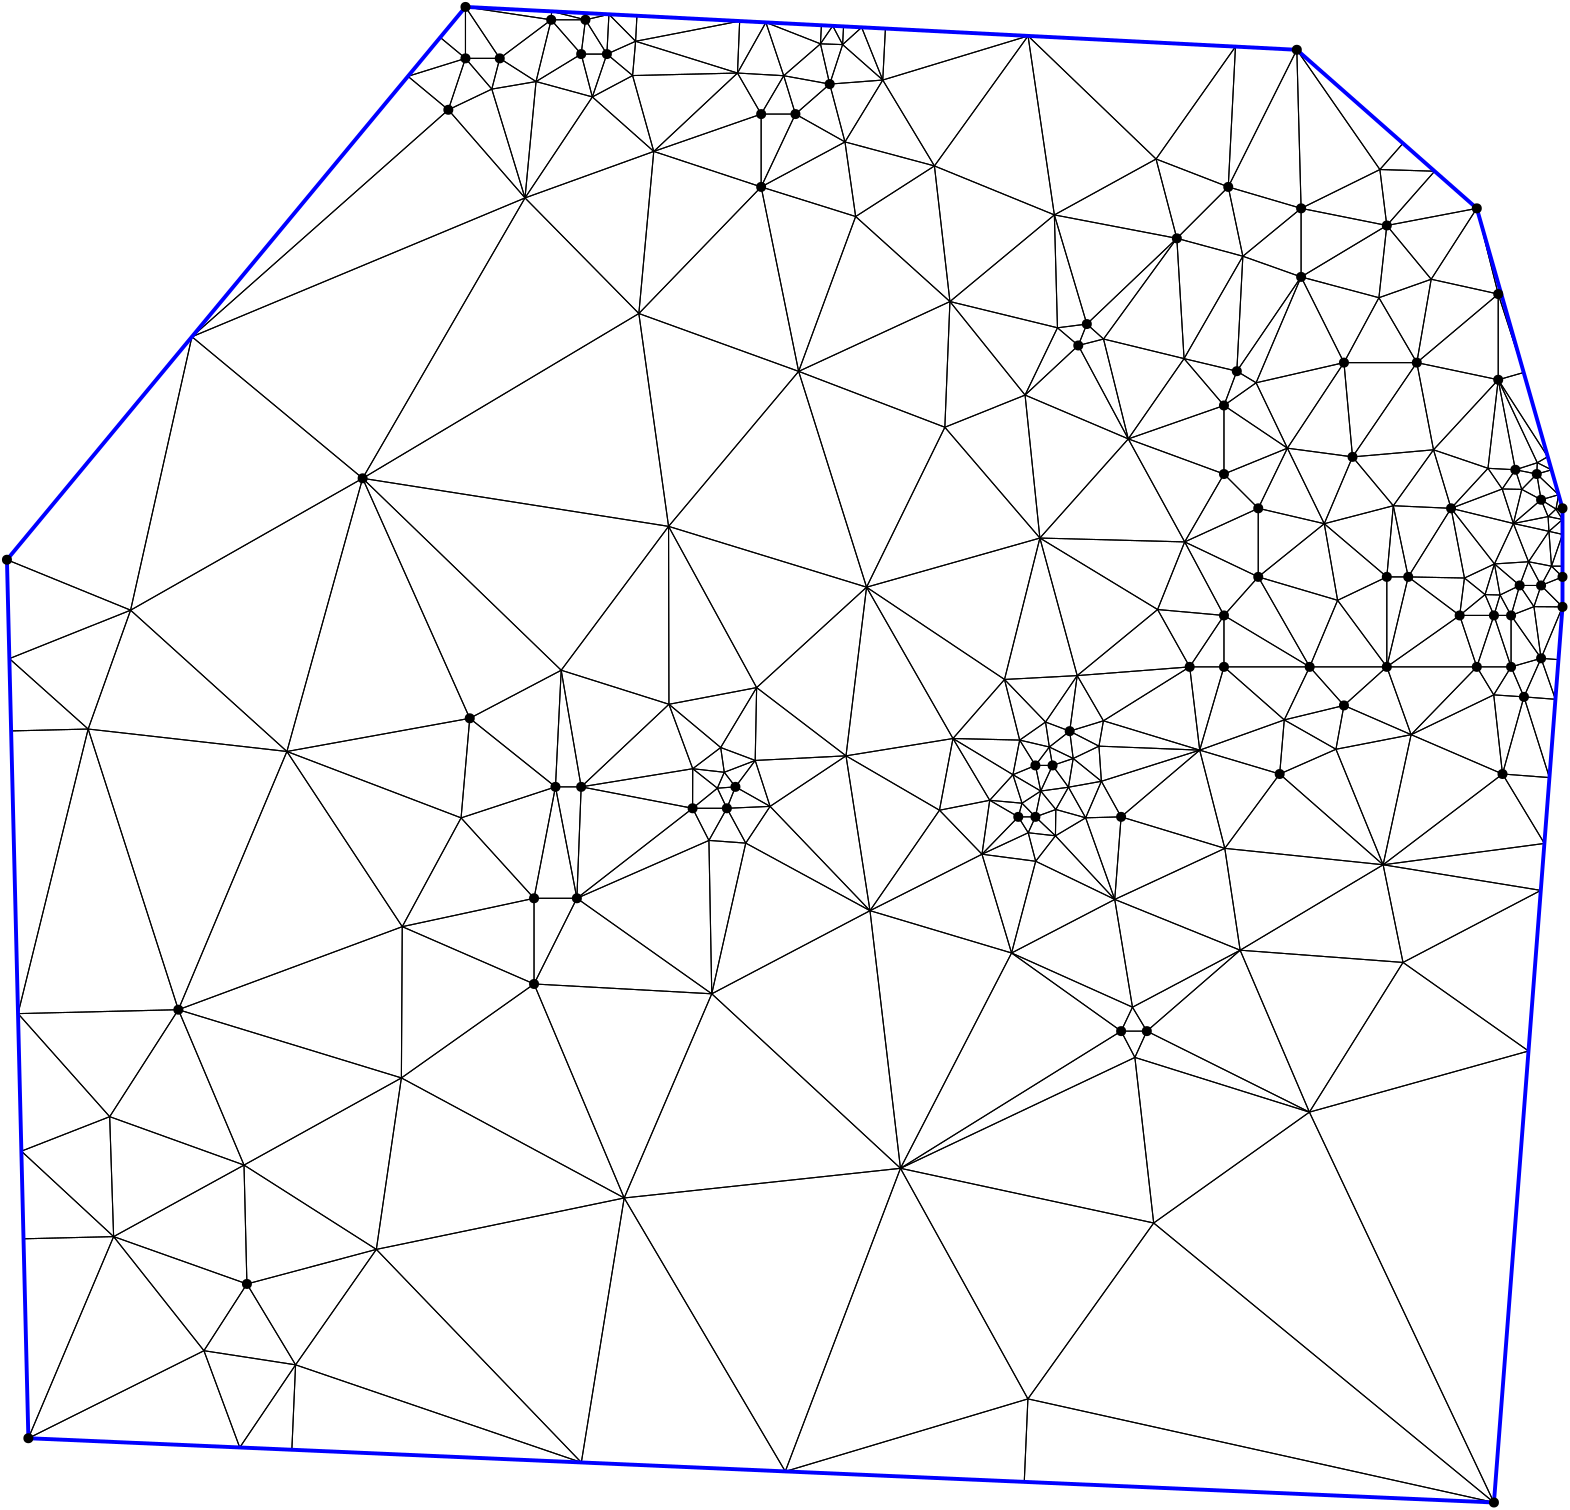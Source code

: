 <?xml version="1.0"?>
<!DOCTYPE ipe SYSTEM "ipe.dtd">
<ipe version="70218" creator="Ipe 7.2.24">
<info created="D:20221020151441" modified="D:20221020151441"/>
<ipestyle name="basic">
<symbol name="mark/disk(sx)" transformations="translations">
<path fill="sym-stroke">
0.6 0 0 0.6 0 0 e
</path>
</symbol>
<anglesize name="22.5 deg" value="22.5"/>
<anglesize name="30 deg" value="30"/>
<anglesize name="45 deg" value="45"/>
<anglesize name="60 deg" value="60"/>
<anglesize name="90 deg" value="90"/>
<arrowsize name="large" value="10"/>
<arrowsize name="small" value="5"/>
<arrowsize name="tiny" value="3"/>
<color name="blue" value="0 0 1"/>
<color name="gray" value="0.745"/>
<color name="green" value="0 1 0"/>
<color name="red" value="1 0 0"/>
<color name="pink" value="1 0.753 0.796"/>
<pen name="heavier" value="0.8"/>
<pen name="fat" value="1.4"/>
<pen name="ultrafat" value="2"/>
<gridsize name="16 pts (~6 mm)" value="16"/>
<gridsize name="32 pts (~12 mm)" value="32"/>
<gridsize name="4 pts" value="4"/>
<gridsize name="8 pts (~3 mm)" value="8"/>
<opacity name="10%" value="0.1"/>
<opacity name="25%" value="0.25"/>
<opacity name="50%" value="0.5"/>
<opacity name="75%" value="0.75"/>
<symbolsize name="large" value="5"/>
<symbolsize name="small" value="2"/>
<symbolsize name="tiny" value="1.1"/>
<textsize name="huge" value="\huge"/>
<textsize name="large" value="\large"/>
<textsize name="small" value="\small"/>
<textsize name="tiny" value="	iny"/>
<tiling name="falling" angle="-60" step="4" width="1"/>
<tiling name="rising" angle="30" step="4" width="1"/>
</ipestyle>
<page>
<layer name="hull"/>
<layer name="constraints"/>
<layer name="triangulation"/>
<layer name="obtuse"/>
<layer name="blub"/>
<layer name="problems"/>
<view layers="hull constraints triangulation obtuse blub" active="triangulation"/>
<path layer="triangulation" stroke="black">
520.463 748.694 m 
512.749 748.694 l 
</path>
<path layer="triangulation" stroke="black">
512.749 748.694 m 
512.749 716.298 l 
</path>
<path layer="triangulation" stroke="black">
512.749 716.298 m 
520.463 748.694 l 
</path>
<path layer="triangulation" stroke="black">
465.695 818.574 m 
458.755 822.744 l 
</path>
<path layer="triangulation" stroke="black">
458.755 822.744 m 
454.127 810.402 l 
</path>
<path layer="triangulation" stroke="black">
454.127 810.402 m 
465.695 818.574 l 
</path>
<path layer="triangulation" stroke="black">
494.441 686.64 m 
474.182 677.73 l 
</path>
<path layer="triangulation" stroke="black">
474.182 677.73 m 
511.423 645.054 l 
</path>
<path layer="triangulation" stroke="black">
511.423 645.054 m 
494.441 686.64 l 
</path>
<path layer="triangulation" stroke="black">
269.734 598.602 m 
205.752 602.138 l 
</path>
<path layer="triangulation" stroke="black">
205.752 602.138 m 
238.208 525.107 l 
</path>
<path layer="triangulation" stroke="black">
238.208 525.107 m 
269.734 598.602 l 
</path>
<path layer="triangulation" stroke="black">
268.71 653.815 m 
221.179 632.992 l 
</path>
<path layer="triangulation" stroke="black">
221.179 632.992 m 
269.734 598.602 l 
</path>
<path layer="triangulation" stroke="black">
269.734 598.602 m 
268.71 653.815 l 
</path>
<path layer="triangulation" stroke="black">
565.718 737.98 m 
560.573 745.609 l 
</path>
<path layer="triangulation" stroke="black">
560.573 745.609 m 
557.488 734.81 l 
</path>
<path layer="triangulation" stroke="black">
557.488 734.81 m 
565.718 737.98 l 
</path>
<path layer="triangulation" stroke="black">
551.244 706.22 m 
557.488 716.298 l 
</path>
<path layer="triangulation" stroke="black">
557.488 716.298 m 
545.146 716.298 l 
</path>
<path layer="triangulation" stroke="black">
545.146 716.298 m 
551.244 706.22 l 
</path>
<path layer="triangulation" stroke="black">
490.233 767.84 m 
500.408 791.89 l 
</path>
<path layer="triangulation" stroke="black">
500.408 791.89 m 
476.962 795.031 l 
</path>
<path layer="triangulation" stroke="black">
476.962 795.031 m 
490.233 767.84 l 
</path>
<path layer="triangulation" stroke="black">
226.744 921.476 m 
248.853 901.86 l 
</path>
<path layer="triangulation" stroke="black">
248.853 901.86 m 
241.235 929.179 l 
</path>
<path layer="triangulation" stroke="black">
241.235 929.179 m 
226.744 921.476 l 
</path>
<path layer="triangulation" stroke="black">
213.466 673.102 m 
205.752 632.992 l 
</path>
<path layer="triangulation" stroke="black">
205.752 632.992 m 
221.179 632.992 l 
</path>
<path layer="triangulation" stroke="black">
221.179 632.992 m 
213.466 673.102 l 
</path>
<path layer="triangulation" stroke="black">
86.9149 470.118 m 
102.391 494.149 l 
</path>
<path layer="triangulation" stroke="black">
102.391 494.149 m 
54.4038 511.194 l 
</path>
<path layer="triangulation" stroke="black">
54.4038 511.194 m 
86.9149 470.118 l 
</path>
<path layer="triangulation" stroke="black">
148.984 506.594 m 
238.208 525.107 l 
</path>
<path layer="triangulation" stroke="black">
238.208 525.107 m 
158.001 568.32 l 
</path>
<path layer="triangulation" stroke="black">
158.001 568.32 m 
148.984 506.594 l 
</path>
<path layer="triangulation" stroke="black">
389.891 696.447 m 
398.59 693.157 l 
</path>
<path layer="triangulation" stroke="black">
398.59 693.157 m 
401.294 713.161 l 
</path>
<path layer="triangulation" stroke="black">
401.294 713.161 m 
389.891 696.447 l 
</path>
<path layer="triangulation" stroke="black">
205.752 602.138 m 
158.311 622.773 l 
</path>
<path layer="triangulation" stroke="black">
158.311 622.773 m 
158.001 568.32 l 
</path>
<path layer="triangulation" stroke="black">
158.001 568.32 m 
205.752 602.138 l 
</path>
<path layer="triangulation" stroke="black">
222.722 673.102 m 
215.53 715.09 l 
</path>
<path layer="triangulation" stroke="black">
215.53 715.09 m 
213.466 673.102 l 
</path>
<path layer="triangulation" stroke="black">
213.466 673.102 m 
222.722 673.102 l 
</path>
<path layer="triangulation" stroke="black">
148.984 506.594 m 
102.391 494.149 l 
</path>
<path layer="triangulation" stroke="black">
102.391 494.149 m 
119.907 465.032 l 
</path>
<path layer="triangulation" stroke="black">
119.907 465.032 m 
148.984 506.594 l 
</path>
<path layer="triangulation" stroke="black">
419.68 798.37 m 
439.759 827.27 l 
</path>
<path layer="triangulation" stroke="black">
439.759 827.27 m 
410.764 834.328 l 
</path>
<path layer="triangulation" stroke="black">
410.764 834.328 m 
419.68 798.37 l 
</path>
<path layer="triangulation" stroke="black">
52.983 554.37 m 
54.4038 511.194 l 
</path>
<path layer="triangulation" stroke="black">
54.4038 511.194 m 
101.344 536.943 l 
</path>
<path layer="triangulation" stroke="black">
101.344 536.943 m 
52.983 554.37 l 
</path>
<path layer="triangulation" stroke="black">
222.722 936.904 m 
224.264 949.245 l 
</path>
<path layer="triangulation" stroke="black">
224.264 949.245 m 
211.923 949.245 l 
</path>
<path layer="triangulation" stroke="black">
211.923 949.245 m 
222.722 936.904 l 
</path>
<path layer="triangulation" stroke="black">
45.2402 693.916 m 
60.5113 736.707 l 
</path>
<path layer="triangulation" stroke="black">
60.5113 736.707 m 
16.8681 719.272 l 
</path>
<path layer="triangulation" stroke="black">
16.8681 719.272 m 
45.2402 693.916 l 
</path>
<path layer="triangulation" stroke="black">
429.678 899.129 m 
455.669 889.08 l 
</path>
<path layer="triangulation" stroke="black">
455.669 889.08 m 
458.273 939.584 l 
</path>
<path layer="triangulation" stroke="black">
458.273 939.584 m 
429.678 899.129 l 
</path>
<path layer="triangulation" stroke="black">
181.069 953.873 m 
181.069 935.361 l 
</path>
<path layer="triangulation" stroke="black">
181.069 935.361 m 
193.41 935.361 l 
</path>
<path layer="triangulation" stroke="black">
193.41 935.361 m 
181.069 953.873 l 
</path>
<path layer="triangulation" stroke="black">
554.292 780.343 m 
559.03 787.262 l 
</path>
<path layer="triangulation" stroke="black">
559.03 787.262 m 
549.174 787.783 l 
</path>
<path layer="triangulation" stroke="black">
549.174 787.783 m 
554.292 780.343 l 
</path>
<path layer="triangulation" stroke="black">
523.548 825.829 m 
497.322 825.829 l 
</path>
<path layer="triangulation" stroke="black">
497.322 825.829 m 
500.408 791.89 l 
</path>
<path layer="triangulation" stroke="black">
500.408 791.89 m 
523.548 825.829 l 
</path>
<path layer="triangulation" stroke="black">
480.353 938.446 m 
458.273 939.584 l 
</path>
<path layer="triangulation" stroke="black">
458.273 939.584 m 
455.669 889.08 l 
</path>
<path layer="triangulation" stroke="black">
455.669 889.08 m 
480.353 938.446 l 
</path>
<path layer="triangulation" stroke="black">
206.472 927.013 m 
222.722 936.904 l 
</path>
<path layer="triangulation" stroke="black">
222.722 936.904 m 
211.923 949.245 l 
</path>
<path layer="triangulation" stroke="black">
211.923 949.245 m 
206.472 927.013 l 
</path>
<path layer="triangulation" stroke="black">
301.009 822.676 m 
287.515 889.08 l 
</path>
<path layer="triangulation" stroke="black">
287.515 889.08 m 
243.483 843.504 l 
</path>
<path layer="triangulation" stroke="black">
243.483 843.504 m 
301.009 822.676 l 
</path>
<path layer="triangulation" stroke="black">
458.755 822.744 m 
465.695 818.574 l 
</path>
<path layer="triangulation" stroke="black">
465.695 818.574 m 
481.895 856.683 l 
</path>
<path layer="triangulation" stroke="black">
481.895 856.683 m 
458.755 822.744 l 
</path>
<path layer="triangulation" stroke="black">
565.718 737.98 m 
557.488 734.81 l 
</path>
<path layer="triangulation" stroke="black">
557.488 734.81 m 
568.287 719.383 l 
</path>
<path layer="triangulation" stroke="black">
568.287 719.383 m 
565.718 737.98 l 
</path>
<path layer="triangulation" stroke="black">
557.488 716.298 m 
551.317 734.81 l 
</path>
<path layer="triangulation" stroke="black">
551.317 734.81 m 
545.146 716.298 l 
</path>
<path layer="triangulation" stroke="black">
545.146 716.298 m 
557.488 716.298 l 
</path>
<path layer="triangulation" stroke="black">
554.292 780.343 m 
558.32 767.916 l 
</path>
<path layer="triangulation" stroke="black">
558.32 767.916 m 
561.33 780.196 l 
</path>
<path layer="triangulation" stroke="black">
561.33 780.196 m 
554.292 780.343 l 
</path>
<path layer="triangulation" stroke="black">
568.187 635.835 m 
569.48 652.732 l 
</path>
<path layer="triangulation" stroke="black">
569.48 652.732 m 
511.423 645.054 l 
</path>
<path layer="triangulation" stroke="black">
511.423 645.054 m 
568.187 635.835 l 
</path>
<path layer="triangulation" stroke="black">
553.526 742.173 m 
548.116 742.312 l 
</path>
<path layer="triangulation" stroke="black">
548.116 742.312 m 
551.317 734.81 l 
</path>
<path layer="triangulation" stroke="black">
551.317 734.81 m 
553.526 742.173 l 
</path>
<path layer="triangulation" stroke="black">
521.498 691.893 m 
545.146 716.298 l 
</path>
<path layer="triangulation" stroke="black">
545.146 716.298 m 
512.749 716.298 l 
</path>
<path layer="triangulation" stroke="black">
512.749 716.298 m 
521.498 691.893 l 
</path>
<path layer="triangulation" stroke="black">
557.488 716.298 m 
557.488 734.81 l 
</path>
<path layer="triangulation" stroke="black">
557.488 734.81 m 
551.317 734.81 l 
</path>
<path layer="triangulation" stroke="black">
551.317 734.81 m 
557.488 716.298 l 
</path>
<path layer="triangulation" stroke="black">
377.66 613.293 m 
337.669 535.785 l 
</path>
<path layer="triangulation" stroke="black">
337.669 535.785 m 
417.102 585.168 l 
</path>
<path layer="triangulation" stroke="black">
417.102 585.168 m 
377.66 613.293 l 
</path>
<path layer="triangulation" stroke="black">
521.498 691.893 m 
497.322 702.413 l 
</path>
<path layer="triangulation" stroke="black">
497.322 702.413 m 
494.441 686.64 l 
</path>
<path layer="triangulation" stroke="black">
494.441 686.64 m 
521.498 691.893 l 
</path>
<path layer="triangulation" stroke="black">
182.612 697.785 m 
179.488 661.934 l 
</path>
<path layer="triangulation" stroke="black">
179.488 661.934 m 
213.466 673.102 l 
</path>
<path layer="triangulation" stroke="black">
213.466 673.102 m 
182.612 697.785 l 
</path>
<path layer="triangulation" stroke="black">
158.311 622.773 m 
77.708 592.882 l 
</path>
<path layer="triangulation" stroke="black">
77.708 592.882 m 
158.001 568.32 l 
</path>
<path layer="triangulation" stroke="black">
158.001 568.32 m 
158.311 622.773 l 
</path>
<path layer="triangulation" stroke="black">
60.5113 736.707 m 
16 754.865 l 
</path>
<path layer="triangulation" stroke="black">
16 754.865 m 
16.8681 719.272 l 
</path>
<path layer="triangulation" stroke="black">
16.8681 719.272 m 
60.5113 736.707 l 
</path>
<path layer="triangulation" stroke="black">
54.4038 511.194 m 
23.7135 438.612 l 
</path>
<path layer="triangulation" stroke="black">
23.7135 438.612 m 
86.9149 470.118 l 
</path>
<path layer="triangulation" stroke="black">
86.9149 470.118 m 
54.4038 511.194 l 
</path>
<path layer="triangulation" stroke="black">
269.734 598.602 m 
221.179 632.992 l 
</path>
<path layer="triangulation" stroke="black">
221.179 632.992 m 
205.752 602.138 l 
</path>
<path layer="triangulation" stroke="black">
205.752 602.138 m 
269.734 598.602 l 
</path>
<path layer="triangulation" stroke="black">
205.752 632.992 m 
205.752 602.138 l 
</path>
<path layer="triangulation" stroke="black">
205.752 602.138 m 
221.179 632.992 l 
</path>
<path layer="triangulation" stroke="black">
221.179 632.992 m 
205.752 632.992 l 
</path>
<path layer="triangulation" stroke="black">
275.174 665.388 m 
281.969 652.85 l 
</path>
<path layer="triangulation" stroke="black">
281.969 652.85 m 
290.729 666.075 l 
</path>
<path layer="triangulation" stroke="black">
290.729 666.075 m 
275.174 665.388 l 
</path>
<path layer="triangulation" stroke="black">
545.146 716.298 m 
521.498 691.893 l 
</path>
<path layer="triangulation" stroke="black">
521.498 691.893 m 
551.244 706.22 l 
</path>
<path layer="triangulation" stroke="black">
551.244 706.22 m 
545.146 716.298 l 
</path>
<path layer="triangulation" stroke="black">
367.01 648.847 m 
383.657 656.583 l 
</path>
<path layer="triangulation" stroke="black">
383.657 656.583 m 
380.077 662.303 l 
</path>
<path layer="triangulation" stroke="black">
380.077 662.303 m 
367.01 648.847 l 
</path>
<path layer="triangulation" stroke="black">
459.953 614.298 m 
421.193 593.781 l 
</path>
<path layer="triangulation" stroke="black">
421.193 593.781 m 
426.358 585.168 l 
</path>
<path layer="triangulation" stroke="black">
426.358 585.168 m 
459.953 614.298 l 
</path>
<path layer="triangulation" stroke="black">
422.056 575.699 m 
426.358 585.168 l 
</path>
<path layer="triangulation" stroke="black">
426.358 585.168 m 
417.102 585.168 l 
</path>
<path layer="triangulation" stroke="black">
417.102 585.168 m 
422.056 575.699 l 
</path>
<path layer="triangulation" stroke="black">
475.836 697.204 m 
497.322 702.413 l 
</path>
<path layer="triangulation" stroke="black">
497.322 702.413 m 
484.981 716.298 l 
</path>
<path layer="triangulation" stroke="black">
484.981 716.298 m 
475.836 697.204 l 
</path>
<path layer="triangulation" stroke="black">
388.169 671.602 m 
386.248 662.303 l 
</path>
<path layer="triangulation" stroke="black">
386.248 662.303 m 
393.591 664.956 l 
</path>
<path layer="triangulation" stroke="black">
393.591 664.956 m 
388.169 671.602 l 
</path>
<path layer="triangulation" stroke="black">
388.169 671.602 m 
381.431 667.219 l 
</path>
<path layer="triangulation" stroke="black">
381.431 667.219 m 
386.248 662.303 l 
</path>
<path layer="triangulation" stroke="black">
386.248 662.303 m 
388.169 671.602 l 
</path>
<path layer="triangulation" stroke="black">
387.861 762.675 m 
419.68 798.37 l 
</path>
<path layer="triangulation" stroke="black">
419.68 798.37 m 
382.525 814.149 l 
</path>
<path layer="triangulation" stroke="black">
382.525 814.149 m 
387.861 762.675 l 
</path>
<path layer="triangulation" stroke="black">
393.46 655.478 m 
386.248 662.303 l 
</path>
<path layer="triangulation" stroke="black">
386.248 662.303 m 
383.657 656.583 l 
</path>
<path layer="triangulation" stroke="black">
383.657 656.583 m 
393.46 655.478 l 
</path>
<path layer="triangulation" stroke="black">
409.122 687.752 m 
410 675.113 l 
</path>
<path layer="triangulation" stroke="black">
410 675.113 m 
445.396 686.323 l 
</path>
<path layer="triangulation" stroke="black">
445.396 686.323 m 
409.122 687.752 l 
</path>
<path layer="triangulation" stroke="black">
421.193 593.781 m 
417.102 585.168 l 
</path>
<path layer="triangulation" stroke="black">
417.102 585.168 m 
426.358 585.168 l 
</path>
<path layer="triangulation" stroke="black">
426.358 585.168 m 
421.193 593.781 l 
</path>
<path layer="triangulation" stroke="black">
248.853 901.86 m 
287.515 889.08 l 
</path>
<path layer="triangulation" stroke="black">
287.515 889.08 m 
287.515 915.306 l 
</path>
<path layer="triangulation" stroke="black">
287.515 915.306 m 
248.853 901.86 l 
</path>
<path layer="triangulation" stroke="black">
398.14 672.977 m 
393.591 664.956 l 
</path>
<path layer="triangulation" stroke="black">
393.591 664.956 m 
404.333 661.958 l 
</path>
<path layer="triangulation" stroke="black">
404.333 661.958 m 
398.14 672.977 l 
</path>
<path layer="triangulation" stroke="black">
378.154 677.474 m 
386.248 680.815 l 
</path>
<path layer="triangulation" stroke="black">
386.248 680.815 m 
380.582 689.941 l 
</path>
<path layer="triangulation" stroke="black">
380.582 689.941 m 
378.154 677.474 l 
</path>
<path layer="triangulation" stroke="black">
391.255 687.449 m 
398.59 693.157 l 
</path>
<path layer="triangulation" stroke="black">
398.59 693.157 m 
389.891 696.447 l 
</path>
<path layer="triangulation" stroke="black">
389.891 696.447 m 
391.255 687.449 l 
</path>
<path layer="triangulation" stroke="black">
326.696 628.526 m 
318.061 684.275 l 
</path>
<path layer="triangulation" stroke="black">
318.061 684.275 m 
290.729 666.075 l 
</path>
<path layer="triangulation" stroke="black">
290.729 666.075 m 
326.696 628.526 l 
</path>
<path layer="triangulation" stroke="black">
222.722 673.102 m 
213.466 673.102 l 
</path>
<path layer="triangulation" stroke="black">
213.466 673.102 m 
221.179 632.992 l 
</path>
<path layer="triangulation" stroke="black">
221.179 632.992 m 
222.722 673.102 l 
</path>
<path layer="triangulation" stroke="black">
271.75 672.626 m 
274.241 678.35 l 
</path>
<path layer="triangulation" stroke="black">
274.241 678.35 m 
262.878 679.633 l 
</path>
<path layer="triangulation" stroke="black">
262.878 679.633 m 
271.75 672.626 l 
</path>
<path layer="triangulation" stroke="black">
262.832 665.388 m 
271.75 672.626 l 
</path>
<path layer="triangulation" stroke="black">
271.75 672.626 m 
262.878 679.633 l 
</path>
<path layer="triangulation" stroke="black">
262.878 679.633 m 
262.832 665.388 l 
</path>
<path layer="triangulation" stroke="black">
278.259 673.102 m 
274.241 678.35 l 
</path>
<path layer="triangulation" stroke="black">
274.241 678.35 m 
271.75 672.626 l 
</path>
<path layer="triangulation" stroke="black">
271.75 672.626 m 
278.259 673.102 l 
</path>
<path layer="triangulation" stroke="black">
222.722 673.102 m 
221.179 632.992 l 
</path>
<path layer="triangulation" stroke="black">
221.179 632.992 m 
262.832 665.388 l 
</path>
<path layer="triangulation" stroke="black">
262.832 665.388 m 
222.722 673.102 l 
</path>
<path layer="triangulation" stroke="black">
211.923 949.245 m 
181.069 953.873 l 
</path>
<path layer="triangulation" stroke="black">
181.069 953.873 m 
193.41 935.361 l 
</path>
<path layer="triangulation" stroke="black">
193.41 935.361 m 
211.923 949.245 l 
</path>
<path layer="triangulation" stroke="black">
272.945 687.266 m 
274.241 678.35 l 
</path>
<path layer="triangulation" stroke="black">
274.241 678.35 m 
285.372 682.61 l 
</path>
<path layer="triangulation" stroke="black">
285.372 682.61 m 
272.945 687.266 l 
</path>
<path layer="triangulation" stroke="black">
202.502 885.122 m 
82.5917 835.148 l 
</path>
<path layer="triangulation" stroke="black">
82.5917 835.148 m 
144.044 784.176 l 
</path>
<path layer="triangulation" stroke="black">
144.044 784.176 m 
202.502 885.122 l 
</path>
<path layer="triangulation" stroke="black">
190.545 924.297 m 
181.069 935.361 l 
</path>
<path layer="triangulation" stroke="black">
181.069 935.361 m 
174.898 916.848 l 
</path>
<path layer="triangulation" stroke="black">
174.898 916.848 m 
190.545 924.297 l 
</path>
<path layer="triangulation" stroke="black">
82.5917 835.148 m 
16 754.865 l 
</path>
<path layer="triangulation" stroke="black">
16 754.865 m 
60.5113 736.707 l 
</path>
<path layer="triangulation" stroke="black">
60.5113 736.707 m 
82.5917 835.148 l 
</path>
<path layer="triangulation" stroke="black">
248.853 901.86 m 
243.483 843.504 l 
</path>
<path layer="triangulation" stroke="black">
243.483 843.504 m 
287.515 889.08 l 
</path>
<path layer="triangulation" stroke="black">
287.515 889.08 m 
248.853 901.86 l 
</path>
<path layer="triangulation" stroke="black">
242.32 941.513 m 
242.793 950.692 l 
</path>
<path layer="triangulation" stroke="black">
242.793 950.692 m 
232.715 951.211 l 
</path>
<path layer="triangulation" stroke="black">
232.715 951.211 m 
242.32 941.513 l 
</path>
<path layer="triangulation" stroke="black">
190.545 924.297 m 
206.472 927.013 l 
</path>
<path layer="triangulation" stroke="black">
206.472 927.013 m 
193.41 935.361 l 
</path>
<path layer="triangulation" stroke="black">
193.41 935.361 m 
190.545 924.297 l 
</path>
<path layer="triangulation" stroke="black">
231.978 936.904 m 
224.264 949.245 l 
</path>
<path layer="triangulation" stroke="black">
224.264 949.245 m 
222.722 936.904 l 
</path>
<path layer="triangulation" stroke="black">
222.722 936.904 m 
231.978 936.904 l 
</path>
<path layer="triangulation" stroke="black">
212.079 952.275 m 
181.069 953.873 l 
</path>
<path layer="triangulation" stroke="black">
181.069 953.873 m 
211.923 949.245 l 
</path>
<path layer="triangulation" stroke="black">
211.923 949.245 m 
212.079 952.275 l 
</path>
<path layer="triangulation" stroke="black">
206.472 927.013 m 
211.923 949.245 l 
</path>
<path layer="triangulation" stroke="black">
211.923 949.245 m 
193.41 935.361 l 
</path>
<path layer="triangulation" stroke="black">
193.41 935.361 m 
206.472 927.013 l 
</path>
<path layer="triangulation" stroke="black">
224.264 949.245 m 
224.388 951.64 l 
</path>
<path layer="triangulation" stroke="black">
224.388 951.64 m 
212.079 952.275 l 
</path>
<path layer="triangulation" stroke="black">
212.079 952.275 m 
224.264 949.245 l 
</path>
<path layer="triangulation" stroke="black">
215.53 715.09 m 
182.612 697.785 l 
</path>
<path layer="triangulation" stroke="black">
182.612 697.785 m 
213.466 673.102 l 
</path>
<path layer="triangulation" stroke="black">
213.466 673.102 m 
215.53 715.09 l 
</path>
<path layer="triangulation" stroke="black">
241.235 929.179 m 
242.32 941.513 l 
</path>
<path layer="triangulation" stroke="black">
242.32 941.513 m 
231.978 936.904 l 
</path>
<path layer="triangulation" stroke="black">
231.978 936.904 m 
241.235 929.179 l 
</path>
<path layer="triangulation" stroke="black">
308.865 940.598 m 
295.636 929.113 l 
</path>
<path layer="triangulation" stroke="black">
295.636 929.113 m 
312.198 926.105 l 
</path>
<path layer="triangulation" stroke="black">
312.198 926.105 m 
308.865 940.598 l 
</path>
<path layer="triangulation" stroke="black">
290.729 666.075 m 
285.372 682.61 l 
</path>
<path layer="triangulation" stroke="black">
285.372 682.61 m 
278.259 673.102 l 
</path>
<path layer="triangulation" stroke="black">
278.259 673.102 m 
290.729 666.075 l 
</path>
<path layer="triangulation" stroke="black">
287.515 915.306 m 
287.515 889.08 l 
</path>
<path layer="triangulation" stroke="black">
287.515 889.08 m 
299.857 915.306 l 
</path>
<path layer="triangulation" stroke="black">
299.857 915.306 m 
287.515 915.306 l 
</path>
<path layer="triangulation" stroke="black">
287.515 915.306 m 
278.99 930.076 l 
</path>
<path layer="triangulation" stroke="black">
278.99 930.076 m 
248.853 901.86 l 
</path>
<path layer="triangulation" stroke="black">
248.853 901.86 m 
287.515 915.306 l 
</path>
<path layer="triangulation" stroke="black">
481.895 881.366 m 
455.669 889.08 l 
</path>
<path layer="triangulation" stroke="black">
455.669 889.08 m 
460.927 864.129 l 
</path>
<path layer="triangulation" stroke="black">
460.927 864.129 m 
481.895 881.366 l 
</path>
<path layer="triangulation" stroke="black">
321.534 878.422 m 
317.691 905.279 l 
</path>
<path layer="triangulation" stroke="black">
317.691 905.279 m 
287.515 889.08 l 
</path>
<path layer="triangulation" stroke="black">
287.515 889.08 m 
321.534 878.422 l 
</path>
<path layer="triangulation" stroke="black">
439.988 761.285 m 
466.468 748.694 l 
</path>
<path layer="triangulation" stroke="black">
466.468 748.694 m 
466.468 773.377 l 
</path>
<path layer="triangulation" stroke="black">
466.468 773.377 m 
439.988 761.285 l 
</path>
<path layer="triangulation" stroke="black">
393.07 879.008 m 
383.597 943.434 l 
</path>
<path layer="triangulation" stroke="black">
383.597 943.434 m 
349.893 896.636 l 
</path>
<path layer="triangulation" stroke="black">
349.893 896.636 m 
393.07 879.008 l 
</path>
<path layer="triangulation" stroke="black">
476.962 795.031 m 
465.695 818.574 l 
</path>
<path layer="triangulation" stroke="black">
465.695 818.574 m 
454.127 810.402 l 
</path>
<path layer="triangulation" stroke="black">
454.127 810.402 m 
476.962 795.031 l 
</path>
<path layer="triangulation" stroke="black">
410.764 834.328 m 
404.76 839.713 l 
</path>
<path layer="triangulation" stroke="black">
404.76 839.713 m 
401.675 832 l 
</path>
<path layer="triangulation" stroke="black">
401.675 832 m 
410.764 834.328 l 
</path>
<path layer="triangulation" stroke="black">
439.988 761.285 m 
454.127 734.81 l 
</path>
<path layer="triangulation" stroke="black">
454.127 734.81 m 
466.468 748.694 l 
</path>
<path layer="triangulation" stroke="black">
466.468 748.694 m 
439.988 761.285 l 
</path>
<path layer="triangulation" stroke="black">
429.678 899.129 m 
437.157 870.567 l 
</path>
<path layer="triangulation" stroke="black">
437.157 870.567 m 
455.669 889.08 l 
</path>
<path layer="triangulation" stroke="black">
455.669 889.08 m 
429.678 899.129 l 
</path>
<path layer="triangulation" stroke="black">
490.233 767.84 m 
476.962 795.031 l 
</path>
<path layer="triangulation" stroke="black">
476.962 795.031 m 
466.468 773.377 l 
</path>
<path layer="triangulation" stroke="black">
466.468 773.377 m 
490.233 767.84 l 
</path>
<path layer="triangulation" stroke="black">
454.127 810.402 m 
439.759 827.27 l 
</path>
<path layer="triangulation" stroke="black">
439.759 827.27 m 
419.68 798.37 l 
</path>
<path layer="triangulation" stroke="black">
419.68 798.37 m 
454.127 810.402 l 
</path>
<path layer="triangulation" stroke="black">
404.76 839.713 m 
410.764 834.328 l 
</path>
<path layer="triangulation" stroke="black">
410.764 834.328 m 
437.157 870.567 l 
</path>
<path layer="triangulation" stroke="black">
437.157 870.567 m 
404.76 839.713 l 
</path>
<path layer="triangulation" stroke="black">
465.695 818.574 m 
476.962 795.031 l 
</path>
<path layer="triangulation" stroke="black">
476.962 795.031 m 
497.322 825.829 l 
</path>
<path layer="triangulation" stroke="black">
497.322 825.829 m 
465.695 818.574 l 
</path>
<path layer="triangulation" stroke="black">
466.468 748.694 m 
495.038 740.259 l 
</path>
<path layer="triangulation" stroke="black">
495.038 740.259 m 
490.233 767.84 l 
</path>
<path layer="triangulation" stroke="black">
490.233 767.84 m 
466.468 748.694 l 
</path>
<path layer="triangulation" stroke="black">
495.038 740.259 m 
484.981 716.298 l 
</path>
<path layer="triangulation" stroke="black">
484.981 716.298 m 
512.749 716.298 l 
</path>
<path layer="triangulation" stroke="black">
512.749 716.298 m 
495.038 740.259 l 
</path>
<path layer="triangulation" stroke="black">
515.084 774.311 m 
535.89 773.377 l 
</path>
<path layer="triangulation" stroke="black">
535.89 773.377 m 
529.558 794.446 l 
</path>
<path layer="triangulation" stroke="black">
529.558 794.446 m 
515.084 774.311 l 
</path>
<path layer="triangulation" stroke="black">
481.895 856.683 m 
460.927 864.129 l 
</path>
<path layer="triangulation" stroke="black">
460.927 864.129 m 
458.755 822.744 l 
</path>
<path layer="triangulation" stroke="black">
458.755 822.744 m 
481.895 856.683 l 
</path>
<path layer="triangulation" stroke="black">
509.909 849.195 m 
481.895 856.683 l 
</path>
<path layer="triangulation" stroke="black">
481.895 856.683 m 
497.322 825.829 l 
</path>
<path layer="triangulation" stroke="black">
497.322 825.829 m 
509.909 849.195 l 
</path>
<path layer="triangulation" stroke="black">
512.749 875.196 m 
481.895 881.366 l 
</path>
<path layer="triangulation" stroke="black">
481.895 881.366 m 
481.895 856.683 l 
</path>
<path layer="triangulation" stroke="black">
481.895 856.683 m 
512.749 875.196 l 
</path>
<path layer="triangulation" stroke="black">
510.253 895.34 m 
481.895 881.366 l 
</path>
<path layer="triangulation" stroke="black">
481.895 881.366 m 
512.749 875.196 l 
</path>
<path layer="triangulation" stroke="black">
512.749 875.196 m 
510.253 895.34 l 
</path>
<path layer="triangulation" stroke="black">
460.927 864.129 m 
437.157 870.567 l 
</path>
<path layer="triangulation" stroke="black">
437.157 870.567 m 
439.759 827.27 l 
</path>
<path layer="triangulation" stroke="black">
439.759 827.27 m 
460.927 864.129 l 
</path>
<path layer="triangulation" stroke="black">
480.353 938.446 m 
455.669 889.08 l 
</path>
<path layer="triangulation" stroke="black">
455.669 889.08 m 
481.895 881.366 l 
</path>
<path layer="triangulation" stroke="black">
481.895 881.366 m 
480.353 938.446 l 
</path>
<path layer="triangulation" stroke="black">
458.273 939.584 m 
383.597 943.434 l 
</path>
<path layer="triangulation" stroke="black">
383.597 943.434 m 
429.678 899.129 l 
</path>
<path layer="triangulation" stroke="black">
429.678 899.129 m 
458.273 939.584 l 
</path>
<path layer="triangulation" stroke="black">
528.729 855.844 m 
552.86 850.512 l 
</path>
<path layer="triangulation" stroke="black">
552.86 850.512 m 
545.146 881.366 l 
</path>
<path layer="triangulation" stroke="black">
545.146 881.366 m 
528.729 855.844 l 
</path>
<path layer="triangulation" stroke="black">
529.558 794.446 m 
523.548 825.829 l 
</path>
<path layer="triangulation" stroke="black">
523.548 825.829 m 
500.408 791.89 l 
</path>
<path layer="triangulation" stroke="black">
500.408 791.89 m 
529.558 794.446 l 
</path>
<path layer="triangulation" stroke="black">
528.729 855.844 m 
509.909 849.195 l 
</path>
<path layer="triangulation" stroke="black">
509.909 849.195 m 
523.548 825.829 l 
</path>
<path layer="triangulation" stroke="black">
523.548 825.829 m 
528.729 855.844 l 
</path>
<path layer="triangulation" stroke="black">
562.028 822.278 m 
553.878 850.803 l 
</path>
<path layer="triangulation" stroke="black">
553.878 850.803 m 
552.86 850.512 l 
</path>
<path layer="triangulation" stroke="black">
552.86 850.512 m 
562.028 822.278 l 
</path>
<path layer="triangulation" stroke="black">
545.146 881.366 m 
512.749 875.196 l 
</path>
<path layer="triangulation" stroke="black">
512.749 875.196 m 
528.729 855.844 l 
</path>
<path layer="triangulation" stroke="black">
528.729 855.844 m 
545.146 881.366 l 
</path>
<path layer="triangulation" stroke="black">
529.966 894.739 m 
510.253 895.34 l 
</path>
<path layer="triangulation" stroke="black">
510.253 895.34 m 
512.749 875.196 l 
</path>
<path layer="triangulation" stroke="black">
512.749 875.196 m 
529.966 894.739 l 
</path>
<path layer="triangulation" stroke="black">
566.925 789.793 m 
570.686 791.977 l 
</path>
<path layer="triangulation" stroke="black">
570.686 791.977 m 
552.86 819.658 l 
</path>
<path layer="triangulation" stroke="black">
552.86 819.658 m 
566.925 789.793 l 
</path>
<path layer="triangulation" stroke="black">
552.86 850.512 m 
523.548 825.829 l 
</path>
<path layer="triangulation" stroke="black">
523.548 825.829 m 
552.86 819.658 l 
</path>
<path layer="triangulation" stroke="black">
552.86 819.658 m 
552.86 850.512 l 
</path>
<path layer="triangulation" stroke="black">
574.603 778.267 m 
566.744 785.719 l 
</path>
<path layer="triangulation" stroke="black">
566.744 785.719 m 
568.287 776.463 l 
</path>
<path layer="triangulation" stroke="black">
568.287 776.463 m 
574.603 778.267 l 
</path>
<path layer="triangulation" stroke="black">
570.686 791.977 m 
562.028 822.278 l 
</path>
<path layer="triangulation" stroke="black">
562.028 822.278 m 
552.86 819.658 l 
</path>
<path layer="triangulation" stroke="black">
552.86 819.658 m 
570.686 791.977 l 
</path>
<path layer="triangulation" stroke="black">
566.744 785.719 m 
559.03 787.262 l 
</path>
<path layer="triangulation" stroke="black">
559.03 787.262 m 
561.33 780.196 l 
</path>
<path layer="triangulation" stroke="black">
561.33 780.196 m 
566.744 785.719 l 
</path>
<path layer="triangulation" stroke="black">
573.646 773.105 m 
574.603 778.267 l 
</path>
<path layer="triangulation" stroke="black">
574.603 778.267 m 
568.287 776.463 l 
</path>
<path layer="triangulation" stroke="black">
568.287 776.463 m 
573.646 773.105 l 
</path>
<path layer="triangulation" stroke="black">
558.32 767.916 m 
554.292 780.343 l 
</path>
<path layer="triangulation" stroke="black">
554.292 780.343 m 
535.89 773.377 l 
</path>
<path layer="triangulation" stroke="black">
535.89 773.377 m 
558.32 767.916 l 
</path>
<path layer="triangulation" stroke="black">
515.084 774.311 m 
490.233 767.84 l 
</path>
<path layer="triangulation" stroke="black">
490.233 767.84 m 
512.749 748.694 l 
</path>
<path layer="triangulation" stroke="black">
512.749 748.694 m 
515.084 774.311 l 
</path>
<path layer="triangulation" stroke="black">
568.287 719.383 m 
557.488 734.81 l 
</path>
<path layer="triangulation" stroke="black">
557.488 734.81 m 
557.488 716.298 l 
</path>
<path layer="triangulation" stroke="black">
557.488 716.298 m 
568.287 719.383 l 
</path>
<path layer="triangulation" stroke="black">
551.317 734.81 m 
538.975 734.81 l 
</path>
<path layer="triangulation" stroke="black">
538.975 734.81 m 
545.146 716.298 l 
</path>
<path layer="triangulation" stroke="black">
545.146 716.298 m 
551.317 734.81 l 
</path>
<path layer="triangulation" stroke="black">
558.32 767.916 m 
568.287 776.463 l 
</path>
<path layer="triangulation" stroke="black">
568.287 776.463 m 
561.33 780.196 l 
</path>
<path layer="triangulation" stroke="black">
561.33 780.196 m 
558.32 767.916 l 
</path>
<path layer="triangulation" stroke="black">
576 748.694 m 
568.287 745.609 l 
</path>
<path layer="triangulation" stroke="black">
568.287 745.609 m 
576 737.895 l 
</path>
<path layer="triangulation" stroke="black">
576 737.895 m 
576 748.694 l 
</path>
<path layer="triangulation" stroke="black">
573.646 773.105 m 
576 773.105 l 
</path>
<path layer="triangulation" stroke="black">
576 773.105 m 
576 773.377 l 
</path>
<path layer="triangulation" stroke="black">
576 773.377 m 
573.646 773.105 l 
</path>
<path layer="triangulation" stroke="black">
560.573 745.609 m 
553.526 742.173 l 
</path>
<path layer="triangulation" stroke="black">
553.526 742.173 m 
557.488 734.81 l 
</path>
<path layer="triangulation" stroke="black">
557.488 734.81 m 
560.573 745.609 l 
</path>
<path layer="triangulation" stroke="black">
540.7 748.284 m 
551.505 753.359 l 
</path>
<path layer="triangulation" stroke="black">
551.505 753.359 m 
535.89 773.377 l 
</path>
<path layer="triangulation" stroke="black">
535.89 773.377 m 
540.7 748.284 l 
</path>
<path layer="triangulation" stroke="black">
548.116 742.312 m 
540.7 748.284 l 
</path>
<path layer="triangulation" stroke="black">
540.7 748.284 m 
538.975 734.81 l 
</path>
<path layer="triangulation" stroke="black">
538.975 734.81 m 
548.116 742.312 l 
</path>
<path layer="triangulation" stroke="black">
535.89 773.377 m 
515.084 774.311 l 
</path>
<path layer="triangulation" stroke="black">
515.084 774.311 m 
520.463 748.694 l 
</path>
<path layer="triangulation" stroke="black">
520.463 748.694 m 
535.89 773.377 l 
</path>
<path layer="triangulation" stroke="black">
454.127 785.719 m 
439.988 761.285 l 
</path>
<path layer="triangulation" stroke="black">
439.988 761.285 m 
466.468 773.377 l 
</path>
<path layer="triangulation" stroke="black">
466.468 773.377 m 
454.127 785.719 l 
</path>
<path layer="triangulation" stroke="black">
484.981 716.298 m 
497.322 702.413 l 
</path>
<path layer="triangulation" stroke="black">
497.322 702.413 m 
512.749 716.298 l 
</path>
<path layer="triangulation" stroke="black">
512.749 716.298 m 
484.981 716.298 l 
</path>
<path layer="triangulation" stroke="black">
410.729 696.885 m 
401.294 713.161 l 
</path>
<path layer="triangulation" stroke="black">
401.294 713.161 m 
398.59 693.157 l 
</path>
<path layer="triangulation" stroke="black">
398.59 693.157 m 
410.729 696.885 l 
</path>
<path layer="triangulation" stroke="black">
475.836 697.204 m 
474.182 677.73 l 
</path>
<path layer="triangulation" stroke="black">
474.182 677.73 m 
494.441 686.64 l 
</path>
<path layer="triangulation" stroke="black">
494.441 686.64 m 
475.836 697.204 l 
</path>
<path layer="triangulation" stroke="black">
538.975 734.81 m 
512.749 716.298 l 
</path>
<path layer="triangulation" stroke="black">
512.749 716.298 m 
545.146 716.298 l 
</path>
<path layer="triangulation" stroke="black">
545.146 716.298 m 
538.975 734.81 l 
</path>
<path layer="triangulation" stroke="black">
454.127 716.298 m 
441.785 716.298 l 
</path>
<path layer="triangulation" stroke="black">
441.785 716.298 m 
445.396 686.323 l 
</path>
<path layer="triangulation" stroke="black">
445.396 686.323 m 
454.127 716.298 l 
</path>
<path layer="triangulation" stroke="black">
454.127 734.81 m 
484.981 716.298 l 
</path>
<path layer="triangulation" stroke="black">
484.981 716.298 m 
466.468 748.694 l 
</path>
<path layer="triangulation" stroke="black">
466.468 748.694 m 
454.127 734.81 l 
</path>
<path layer="triangulation" stroke="black">
454.127 734.81 m 
441.785 716.298 l 
</path>
<path layer="triangulation" stroke="black">
441.785 716.298 m 
454.127 716.298 l 
</path>
<path layer="triangulation" stroke="black">
454.127 716.298 m 
454.127 734.81 l 
</path>
<path layer="triangulation" stroke="black">
454.127 734.81 m 
454.127 716.298 l 
</path>
<path layer="triangulation" stroke="black">
454.127 716.298 m 
484.981 716.298 l 
</path>
<path layer="triangulation" stroke="black">
484.981 716.298 m 
454.127 734.81 l 
</path>
<path layer="triangulation" stroke="black">
445.396 686.323 m 
417.102 662.303 l 
</path>
<path layer="triangulation" stroke="black">
417.102 662.303 m 
454.426 650.965 l 
</path>
<path layer="triangulation" stroke="black">
454.426 650.965 m 
445.396 686.323 l 
</path>
<path layer="triangulation" stroke="black">
414.807 632.581 m 
454.426 650.965 l 
</path>
<path layer="triangulation" stroke="black">
454.426 650.965 m 
417.102 662.303 l 
</path>
<path layer="triangulation" stroke="black">
417.102 662.303 m 
414.807 632.581 l 
</path>
<path layer="triangulation" stroke="black">
454.426 650.965 m 
511.423 645.054 l 
</path>
<path layer="triangulation" stroke="black">
511.423 645.054 m 
474.182 677.73 l 
</path>
<path layer="triangulation" stroke="black">
474.182 677.73 m 
454.426 650.965 l 
</path>
<path layer="triangulation" stroke="black">
520.463 748.694 m 
512.749 716.298 l 
</path>
<path layer="triangulation" stroke="black">
512.749 716.298 m 
538.975 734.81 l 
</path>
<path layer="triangulation" stroke="black">
538.975 734.81 m 
520.463 748.694 l 
</path>
<path layer="triangulation" stroke="black">
512.749 748.694 m 
495.038 740.259 l 
</path>
<path layer="triangulation" stroke="black">
495.038 740.259 m 
512.749 716.298 l 
</path>
<path layer="triangulation" stroke="black">
512.749 716.298 m 
512.749 748.694 l 
</path>
<path layer="triangulation" stroke="black">
484.883 556.004 m 
426.358 585.168 l 
</path>
<path layer="triangulation" stroke="black">
426.358 585.168 m 
422.056 575.699 l 
</path>
<path layer="triangulation" stroke="black">
422.056 575.699 m 
484.883 556.004 l 
</path>
<path layer="triangulation" stroke="black">
571.295 676.437 m 
562.116 705.499 l 
</path>
<path layer="triangulation" stroke="black">
562.116 705.499 m 
554.402 677.73 l 
</path>
<path layer="triangulation" stroke="black">
554.402 677.73 m 
571.295 676.437 l 
</path>
<path layer="triangulation" stroke="black">
568.287 719.383 m 
557.488 716.298 l 
</path>
<path layer="triangulation" stroke="black">
557.488 716.298 m 
562.116 705.499 l 
</path>
<path layer="triangulation" stroke="black">
562.116 705.499 m 
568.287 719.383 l 
</path>
<path layer="triangulation" stroke="black">
573.453 704.631 m 
574.546 718.904 l 
</path>
<path layer="triangulation" stroke="black">
574.546 718.904 m 
568.287 719.383 l 
</path>
<path layer="triangulation" stroke="black">
568.287 719.383 m 
573.453 704.631 l 
</path>
<path layer="triangulation" stroke="black">
576 737.895 m 
565.718 737.98 l 
</path>
<path layer="triangulation" stroke="black">
565.718 737.98 m 
568.287 719.383 l 
</path>
<path layer="triangulation" stroke="black">
568.287 719.383 m 
576 737.895 l 
</path>
<path layer="triangulation" stroke="black">
410 675.113 m 
404.333 661.958 l 
</path>
<path layer="triangulation" stroke="black">
404.333 661.958 m 
417.102 662.303 l 
</path>
<path layer="triangulation" stroke="black">
417.102 662.303 m 
410 675.113 l 
</path>
<path layer="triangulation" stroke="black">
386.344 646.315 m 
367.01 648.847 l 
</path>
<path layer="triangulation" stroke="black">
367.01 648.847 m 
377.66 613.293 l 
</path>
<path layer="triangulation" stroke="black">
377.66 613.293 m 
386.344 646.315 l 
</path>
<path layer="triangulation" stroke="black">
337.669 535.785 m 
326.696 628.526 l 
</path>
<path layer="triangulation" stroke="black">
326.696 628.526 m 
269.734 598.602 l 
</path>
<path layer="triangulation" stroke="black">
269.734 598.602 m 
337.669 535.785 l 
</path>
<path layer="triangulation" stroke="black">
275.174 665.388 m 
262.832 665.388 l 
</path>
<path layer="triangulation" stroke="black">
262.832 665.388 m 
268.71 653.815 l 
</path>
<path layer="triangulation" stroke="black">
268.71 653.815 m 
275.174 665.388 l 
</path>
<path layer="triangulation" stroke="black">
353.647 802.56 m 
355.475 847.814 l 
</path>
<path layer="triangulation" stroke="black">
355.475 847.814 m 
301.009 822.676 l 
</path>
<path layer="triangulation" stroke="black">
301.009 822.676 m 
353.647 802.56 l 
</path>
<path layer="triangulation" stroke="black">
301.009 822.676 m 
321.534 878.422 l 
</path>
<path layer="triangulation" stroke="black">
321.534 878.422 m 
287.515 889.08 l 
</path>
<path layer="triangulation" stroke="black">
287.515 889.08 m 
301.009 822.676 l 
</path>
<path layer="triangulation" stroke="black">
202.502 885.122 m 
206.472 927.013 l 
</path>
<path layer="triangulation" stroke="black">
206.472 927.013 m 
190.545 924.297 l 
</path>
<path layer="triangulation" stroke="black">
190.545 924.297 m 
202.502 885.122 l 
</path>
<path layer="triangulation" stroke="black">
202.502 885.122 m 
248.853 901.86 l 
</path>
<path layer="triangulation" stroke="black">
248.853 901.86 m 
226.744 921.476 l 
</path>
<path layer="triangulation" stroke="black">
226.744 921.476 m 
202.502 885.122 l 
</path>
<path layer="triangulation" stroke="black">
241.235 929.179 m 
278.99 930.076 l 
</path>
<path layer="triangulation" stroke="black">
278.99 930.076 m 
242.32 941.513 l 
</path>
<path layer="triangulation" stroke="black">
242.32 941.513 m 
241.235 929.179 l 
</path>
<path layer="triangulation" stroke="black">
454.127 785.719 m 
476.962 795.031 l 
</path>
<path layer="triangulation" stroke="black">
476.962 795.031 m 
454.127 810.402 l 
</path>
<path layer="triangulation" stroke="black">
454.127 810.402 m 
454.127 785.719 l 
</path>
<path layer="triangulation" stroke="black">
497.322 825.829 m 
481.895 856.683 l 
</path>
<path layer="triangulation" stroke="black">
481.895 856.683 m 
465.695 818.574 l 
</path>
<path layer="triangulation" stroke="black">
465.695 818.574 m 
497.322 825.829 l 
</path>
<path layer="triangulation" stroke="black">
552.86 819.658 m 
549.174 787.783 l 
</path>
<path layer="triangulation" stroke="black">
549.174 787.783 m 
559.03 787.262 l 
</path>
<path layer="triangulation" stroke="black">
559.03 787.262 m 
552.86 819.658 l 
</path>
<path layer="triangulation" stroke="black">
552.86 819.658 m 
523.548 825.829 l 
</path>
<path layer="triangulation" stroke="black">
523.548 825.829 m 
529.558 794.446 l 
</path>
<path layer="triangulation" stroke="black">
529.558 794.446 m 
552.86 819.658 l 
</path>
<path layer="triangulation" stroke="black">
568.287 745.609 m 
565.718 737.98 l 
</path>
<path layer="triangulation" stroke="black">
565.718 737.98 m 
576 737.895 l 
</path>
<path layer="triangulation" stroke="black">
576 737.895 m 
568.287 745.609 l 
</path>
<path layer="triangulation" stroke="black">
568.287 745.609 m 
560.573 745.609 l 
</path>
<path layer="triangulation" stroke="black">
560.573 745.609 m 
565.718 737.98 l 
</path>
<path layer="triangulation" stroke="black">
565.718 737.98 m 
568.287 745.609 l 
</path>
<path layer="triangulation" stroke="black">
337.669 535.785 m 
428.824 516.089 l 
</path>
<path layer="triangulation" stroke="black">
428.824 516.089 m 
422.056 575.699 l 
</path>
<path layer="triangulation" stroke="black">
422.056 575.699 m 
337.669 535.785 l 
</path>
<path layer="triangulation" stroke="black">
454.426 650.965 m 
459.953 614.298 l 
</path>
<path layer="triangulation" stroke="black">
459.953 614.298 m 
511.423 645.054 l 
</path>
<path layer="triangulation" stroke="black">
511.423 645.054 m 
454.426 650.965 l 
</path>
<path layer="triangulation" stroke="black">
99.809 435.274 m 
119.907 465.032 l 
</path>
<path layer="triangulation" stroke="black">
119.907 465.032 m 
86.9149 470.118 l 
</path>
<path layer="triangulation" stroke="black">
86.9149 470.118 m 
99.809 435.274 l 
</path>
<path layer="triangulation" stroke="black">
222.779 429.881 m 
296.199 426.66 l 
</path>
<path layer="triangulation" stroke="black">
296.199 426.66 m 
238.208 525.107 l 
</path>
<path layer="triangulation" stroke="black">
238.208 525.107 m 
222.779 429.881 l 
</path>
<path layer="triangulation" stroke="black">
158.001 568.32 m 
238.208 525.107 l 
</path>
<path layer="triangulation" stroke="black">
238.208 525.107 m 
205.752 602.138 l 
</path>
<path layer="triangulation" stroke="black">
205.752 602.138 m 
158.001 568.32 l 
</path>
<path layer="triangulation" stroke="black">
386.344 646.315 m 
383.657 656.583 l 
</path>
<path layer="triangulation" stroke="black">
383.657 656.583 m 
367.01 648.847 l 
</path>
<path layer="triangulation" stroke="black">
367.01 648.847 m 
386.344 646.315 l 
</path>
<path layer="triangulation" stroke="black">
380.077 662.303 m 
369.797 668.271 l 
</path>
<path layer="triangulation" stroke="black">
369.797 668.271 m 
367.01 648.847 l 
</path>
<path layer="triangulation" stroke="black">
367.01 648.847 m 
380.077 662.303 l 
</path>
<path layer="triangulation" stroke="black">
272.945 687.266 m 
262.878 679.633 l 
</path>
<path layer="triangulation" stroke="black">
262.878 679.633 m 
274.241 678.35 l 
</path>
<path layer="triangulation" stroke="black">
274.241 678.35 m 
272.945 687.266 l 
</path>
<path layer="triangulation" stroke="black">
278.259 673.102 m 
275.174 665.388 l 
</path>
<path layer="triangulation" stroke="black">
275.174 665.388 m 
290.729 666.075 l 
</path>
<path layer="triangulation" stroke="black">
290.729 666.075 m 
278.259 673.102 l 
</path>
<path layer="triangulation" stroke="black">
278.259 673.102 m 
285.372 682.61 l 
</path>
<path layer="triangulation" stroke="black">
285.372 682.61 m 
274.241 678.35 l 
</path>
<path layer="triangulation" stroke="black">
274.241 678.35 m 
278.259 673.102 l 
</path>
<path layer="triangulation" stroke="black">
454.127 734.81 m 
439.988 761.285 l 
</path>
<path layer="triangulation" stroke="black">
439.988 761.285 m 
430.234 736.942 l 
</path>
<path layer="triangulation" stroke="black">
430.234 736.942 m 
454.127 734.81 l 
</path>
<path layer="triangulation" stroke="black">
275.174 665.388 m 
271.75 672.626 l 
</path>
<path layer="triangulation" stroke="black">
271.75 672.626 m 
262.832 665.388 l 
</path>
<path layer="triangulation" stroke="black">
262.832 665.388 m 
275.174 665.388 l 
</path>
<path layer="triangulation" stroke="black">
275.174 665.388 m 
278.259 673.102 l 
</path>
<path layer="triangulation" stroke="black">
278.259 673.102 m 
271.75 672.626 l 
</path>
<path layer="triangulation" stroke="black">
271.75 672.626 m 
275.174 665.388 l 
</path>
<path layer="triangulation" stroke="black">
158.311 622.773 m 
116.784 685.84 l 
</path>
<path layer="triangulation" stroke="black">
116.784 685.84 m 
77.708 592.882 l 
</path>
<path layer="triangulation" stroke="black">
77.708 592.882 m 
158.311 622.773 l 
</path>
<path layer="triangulation" stroke="black">
182.612 697.785 m 
215.53 715.09 l 
</path>
<path layer="triangulation" stroke="black">
215.53 715.09 m 
144.044 784.176 l 
</path>
<path layer="triangulation" stroke="black">
144.044 784.176 m 
182.612 697.785 l 
</path>
<path layer="triangulation" stroke="black">
285.886 708.841 m 
318.061 684.275 l 
</path>
<path layer="triangulation" stroke="black">
318.061 684.275 m 
325.464 744.987 l 
</path>
<path layer="triangulation" stroke="black">
325.464 744.987 m 
285.886 708.841 l 
</path>
<path layer="triangulation" stroke="black">
82.5917 835.148 m 
202.502 885.122 l 
</path>
<path layer="triangulation" stroke="black">
202.502 885.122 m 
174.898 916.848 l 
</path>
<path layer="triangulation" stroke="black">
174.898 916.848 m 
82.5917 835.148 l 
</path>
<path layer="triangulation" stroke="black">
144.044 784.176 m 
243.483 843.504 l 
</path>
<path layer="triangulation" stroke="black">
243.483 843.504 m 
202.502 885.122 l 
</path>
<path layer="triangulation" stroke="black">
202.502 885.122 m 
144.044 784.176 l 
</path>
<path layer="triangulation" stroke="black">
299.857 915.306 m 
295.636 929.113 l 
</path>
<path layer="triangulation" stroke="black">
295.636 929.113 m 
287.515 915.306 l 
</path>
<path layer="triangulation" stroke="black">
287.515 915.306 m 
299.857 915.306 l 
</path>
<path layer="triangulation" stroke="black">
231.978 936.904 m 
242.32 941.513 l 
</path>
<path layer="triangulation" stroke="black">
242.32 941.513 m 
232.715 951.211 l 
</path>
<path layer="triangulation" stroke="black">
232.715 951.211 m 
231.978 936.904 l 
</path>
<path layer="triangulation" stroke="black">
308.865 940.598 m 
316.842 940.316 l 
</path>
<path layer="triangulation" stroke="black">
316.842 940.316 m 
313.278 947.058 l 
</path>
<path layer="triangulation" stroke="black">
313.278 947.058 m 
308.865 940.598 l 
</path>
<path layer="triangulation" stroke="black">
393.07 879.008 m 
355.475 847.814 l 
</path>
<path layer="triangulation" stroke="black">
355.475 847.814 m 
394.187 838.369 l 
</path>
<path layer="triangulation" stroke="black">
394.187 838.369 m 
393.07 879.008 l 
</path>
<path layer="triangulation" stroke="black">
301.009 822.676 m 
355.475 847.814 l 
</path>
<path layer="triangulation" stroke="black">
355.475 847.814 m 
321.534 878.422 l 
</path>
<path layer="triangulation" stroke="black">
321.534 878.422 m 
301.009 822.676 l 
</path>
<path layer="triangulation" stroke="black">
393.07 879.008 m 
404.76 839.713 l 
</path>
<path layer="triangulation" stroke="black">
404.76 839.713 m 
437.157 870.567 l 
</path>
<path layer="triangulation" stroke="black">
437.157 870.567 m 
393.07 879.008 l 
</path>
<path layer="triangulation" stroke="black">
254.318 702.837 m 
222.722 673.102 l 
</path>
<path layer="triangulation" stroke="black">
222.722 673.102 m 
262.878 679.633 l 
</path>
<path layer="triangulation" stroke="black">
262.878 679.633 m 
254.318 702.837 l 
</path>
<path layer="triangulation" stroke="black">
356.566 690.511 m 
351.705 664.692 l 
</path>
<path layer="triangulation" stroke="black">
351.705 664.692 m 
369.797 668.271 l 
</path>
<path layer="triangulation" stroke="black">
369.797 668.271 m 
356.566 690.511 l 
</path>
<path layer="triangulation" stroke="black">
520.463 748.694 m 
515.084 774.311 l 
</path>
<path layer="triangulation" stroke="black">
515.084 774.311 m 
512.749 748.694 l 
</path>
<path layer="triangulation" stroke="black">
512.749 748.694 m 
520.463 748.694 l 
</path>
<path layer="triangulation" stroke="black">
466.468 748.694 m 
484.981 716.298 l 
</path>
<path layer="triangulation" stroke="black">
484.981 716.298 m 
495.038 740.259 l 
</path>
<path layer="triangulation" stroke="black">
495.038 740.259 m 
466.468 748.694 l 
</path>
<path layer="triangulation" stroke="black">
458.755 822.744 m 
439.759 827.27 l 
</path>
<path layer="triangulation" stroke="black">
439.759 827.27 m 
454.127 810.402 l 
</path>
<path layer="triangulation" stroke="black">
454.127 810.402 m 
458.755 822.744 l 
</path>
<path layer="triangulation" stroke="black">
458.755 822.744 m 
460.927 864.129 l 
</path>
<path layer="triangulation" stroke="black">
460.927 864.129 m 
439.759 827.27 l 
</path>
<path layer="triangulation" stroke="black">
439.759 827.27 m 
458.755 822.744 l 
</path>
<path layer="triangulation" stroke="black">
480.353 938.446 m 
481.895 881.366 l 
</path>
<path layer="triangulation" stroke="black">
481.895 881.366 m 
510.253 895.34 l 
</path>
<path layer="triangulation" stroke="black">
510.253 895.34 m 
480.353 938.446 l 
</path>
<path layer="triangulation" stroke="black">
332.249 946.08 m 
323.69 946.522 l 
</path>
<path layer="triangulation" stroke="black">
323.69 946.522 m 
331.294 927.56 l 
</path>
<path layer="triangulation" stroke="black">
331.294 927.56 m 
332.249 946.08 l 
</path>
<path layer="triangulation" stroke="black">
562.028 822.278 m 
552.86 850.512 l 
</path>
<path layer="triangulation" stroke="black">
552.86 850.512 m 
552.86 819.658 l 
</path>
<path layer="triangulation" stroke="black">
552.86 819.658 m 
562.028 822.278 l 
</path>
<path layer="triangulation" stroke="black">
545.146 881.366 m 
552.86 850.512 l 
</path>
<path layer="triangulation" stroke="black">
552.86 850.512 m 
553.878 850.803 l 
</path>
<path layer="triangulation" stroke="black">
553.878 850.803 m 
545.146 881.366 l 
</path>
<path layer="triangulation" stroke="black">
563.768 754.145 m 
571.117 765.09 l 
</path>
<path layer="triangulation" stroke="black">
571.117 765.09 m 
558.32 767.916 l 
</path>
<path layer="triangulation" stroke="black">
558.32 767.916 m 
563.768 754.145 l 
</path>
<path layer="triangulation" stroke="black">
535.89 773.377 m 
520.463 748.694 l 
</path>
<path layer="triangulation" stroke="black">
520.463 748.694 m 
540.7 748.284 l 
</path>
<path layer="triangulation" stroke="black">
540.7 748.284 m 
535.89 773.377 l 
</path>
<path layer="triangulation" stroke="black">
557.488 734.81 m 
553.526 742.173 l 
</path>
<path layer="triangulation" stroke="black">
553.526 742.173 m 
551.317 734.81 l 
</path>
<path layer="triangulation" stroke="black">
551.317 734.81 m 
557.488 734.81 l 
</path>
<path layer="triangulation" stroke="black">
560.573 745.609 m 
551.505 753.359 l 
</path>
<path layer="triangulation" stroke="black">
551.505 753.359 m 
553.526 742.173 l 
</path>
<path layer="triangulation" stroke="black">
553.526 742.173 m 
560.573 745.609 l 
</path>
<path layer="triangulation" stroke="black">
410.729 696.885 m 
409.122 687.752 l 
</path>
<path layer="triangulation" stroke="black">
409.122 687.752 m 
445.396 686.323 l 
</path>
<path layer="triangulation" stroke="black">
445.396 686.323 m 
410.729 696.885 l 
</path>
<path layer="triangulation" stroke="black">
398.59 693.157 m 
391.255 687.449 l 
</path>
<path layer="triangulation" stroke="black">
391.255 687.449 m 
399.847 683.317 l 
</path>
<path layer="triangulation" stroke="black">
399.847 683.317 m 
398.59 693.157 l 
</path>
<path layer="triangulation" stroke="black">
484.883 556.004 m 
518.582 609.896 l 
</path>
<path layer="triangulation" stroke="black">
518.582 609.896 m 
459.953 614.298 l 
</path>
<path layer="triangulation" stroke="black">
459.953 614.298 m 
484.883 556.004 l 
</path>
<path layer="triangulation" stroke="black">
521.498 691.893 m 
512.749 716.298 l 
</path>
<path layer="triangulation" stroke="black">
512.749 716.298 m 
497.322 702.413 l 
</path>
<path layer="triangulation" stroke="black">
497.322 702.413 m 
521.498 691.893 l 
</path>
<path layer="triangulation" stroke="black">
410 675.113 m 
398.14 672.977 l 
</path>
<path layer="triangulation" stroke="black">
398.14 672.977 m 
404.333 661.958 l 
</path>
<path layer="triangulation" stroke="black">
404.333 661.958 m 
410 675.113 l 
</path>
<path layer="triangulation" stroke="black">
392.419 680.815 m 
386.248 680.815 l 
</path>
<path layer="triangulation" stroke="black">
386.248 680.815 m 
388.169 671.602 l 
</path>
<path layer="triangulation" stroke="black">
388.169 671.602 m 
392.419 680.815 l 
</path>
<path layer="triangulation" stroke="black">
356.566 690.511 m 
369.797 668.271 l 
</path>
<path layer="triangulation" stroke="black">
369.797 668.271 m 
378.154 677.474 l 
</path>
<path layer="triangulation" stroke="black">
378.154 677.474 m 
356.566 690.511 l 
</path>
<path layer="triangulation" stroke="black">
381.431 667.219 m 
388.169 671.602 l 
</path>
<path layer="triangulation" stroke="black">
388.169 671.602 m 
378.154 677.474 l 
</path>
<path layer="triangulation" stroke="black">
378.154 677.474 m 
381.431 667.219 l 
</path>
<path layer="triangulation" stroke="black">
404.333 661.958 m 
414.807 632.581 l 
</path>
<path layer="triangulation" stroke="black">
414.807 632.581 m 
417.102 662.303 l 
</path>
<path layer="triangulation" stroke="black">
417.102 662.303 m 
404.333 661.958 l 
</path>
<path layer="triangulation" stroke="black">
386.344 646.315 m 
393.46 655.478 l 
</path>
<path layer="triangulation" stroke="black">
393.46 655.478 m 
383.657 656.583 l 
</path>
<path layer="triangulation" stroke="black">
383.657 656.583 m 
386.344 646.315 l 
</path>
<path layer="triangulation" stroke="black">
551.317 415.471 m 
484.883 556.004 l 
</path>
<path layer="triangulation" stroke="black">
484.883 556.004 m 
428.824 516.089 l 
</path>
<path layer="triangulation" stroke="black">
428.824 516.089 m 
551.317 415.471 l 
</path>
<path layer="triangulation" stroke="black">
518.582 609.896 m 
568.187 635.835 l 
</path>
<path layer="triangulation" stroke="black">
568.187 635.835 m 
511.423 645.054 l 
</path>
<path layer="triangulation" stroke="black">
511.423 645.054 m 
518.582 609.896 l 
</path>
<path layer="triangulation" stroke="black">
551.317 415.471 m 
563.76 578.01 l 
</path>
<path layer="triangulation" stroke="black">
563.76 578.01 m 
484.883 556.004 l 
</path>
<path layer="triangulation" stroke="black">
484.883 556.004 m 
551.317 415.471 l 
</path>
<path layer="triangulation" stroke="black">
484.883 556.004 m 
563.76 578.01 l 
</path>
<path layer="triangulation" stroke="black">
563.76 578.01 m 
518.582 609.896 l 
</path>
<path layer="triangulation" stroke="black">
518.582 609.896 m 
484.883 556.004 l 
</path>
<path layer="triangulation" stroke="black">
573.453 704.631 m 
568.287 719.383 l 
</path>
<path layer="triangulation" stroke="black">
568.287 719.383 m 
562.116 705.499 l 
</path>
<path layer="triangulation" stroke="black">
562.116 705.499 m 
573.453 704.631 l 
</path>
<path layer="triangulation" stroke="black">
54.4038 511.194 m 
21.9625 510.403 l 
</path>
<path layer="triangulation" stroke="black">
21.9625 510.403 m 
23.7135 438.612 l 
</path>
<path layer="triangulation" stroke="black">
23.7135 438.612 m 
54.4038 511.194 l 
</path>
<path layer="triangulation" stroke="black">
19.9852 591.474 m 
21.1928 541.96 l 
</path>
<path layer="triangulation" stroke="black">
21.1928 541.96 m 
52.983 554.37 l 
</path>
<path layer="triangulation" stroke="black">
52.983 554.37 m 
19.9852 591.474 l 
</path>
<path layer="triangulation" stroke="black">
45.2402 693.916 m 
19.9852 591.474 l 
</path>
<path layer="triangulation" stroke="black">
19.9852 591.474 m 
77.708 592.882 l 
</path>
<path layer="triangulation" stroke="black">
77.708 592.882 m 
45.2402 693.916 l 
</path>
<path layer="triangulation" stroke="black">
19.9852 591.474 m 
52.983 554.37 l 
</path>
<path layer="triangulation" stroke="black">
52.983 554.37 m 
77.708 592.882 l 
</path>
<path layer="triangulation" stroke="black">
77.708 592.882 m 
19.9852 591.474 l 
</path>
<path layer="triangulation" stroke="black">
21.1928 541.96 m 
21.9625 510.403 l 
</path>
<path layer="triangulation" stroke="black">
21.9625 510.403 m 
54.4038 511.194 l 
</path>
<path layer="triangulation" stroke="black">
54.4038 511.194 m 
21.1928 541.96 l 
</path>
<path layer="triangulation" stroke="black">
101.344 536.943 m 
54.4038 511.194 l 
</path>
<path layer="triangulation" stroke="black">
54.4038 511.194 m 
102.391 494.149 l 
</path>
<path layer="triangulation" stroke="black">
102.391 494.149 m 
101.344 536.943 l 
</path>
<path layer="triangulation" stroke="black">
52.983 554.37 m 
21.1928 541.96 l 
</path>
<path layer="triangulation" stroke="black">
21.1928 541.96 m 
54.4038 511.194 l 
</path>
<path layer="triangulation" stroke="black">
54.4038 511.194 m 
52.983 554.37 l 
</path>
<path layer="triangulation" stroke="black">
99.809 435.274 m 
86.9149 470.118 l 
</path>
<path layer="triangulation" stroke="black">
86.9149 470.118 m 
23.7135 438.612 l 
</path>
<path layer="triangulation" stroke="black">
23.7135 438.612 m 
99.809 435.274 l 
</path>
<path layer="triangulation" stroke="black">
119.907 465.032 m 
102.391 494.149 l 
</path>
<path layer="triangulation" stroke="black">
102.391 494.149 m 
86.9149 470.118 l 
</path>
<path layer="triangulation" stroke="black">
86.9149 470.118 m 
119.907 465.032 l 
</path>
<path layer="triangulation" stroke="black">
222.779 429.881 m 
238.208 525.107 l 
</path>
<path layer="triangulation" stroke="black">
238.208 525.107 m 
148.984 506.594 l 
</path>
<path layer="triangulation" stroke="black">
148.984 506.594 m 
222.779 429.881 l 
</path>
<path layer="triangulation" stroke="black">
296.199 426.66 m 
382.234 422.887 l 
</path>
<path layer="triangulation" stroke="black">
382.234 422.887 m 
383.544 452.774 l 
</path>
<path layer="triangulation" stroke="black">
383.544 452.774 m 
296.199 426.66 l 
</path>
<path layer="triangulation" stroke="black">
119.907 465.032 m 
118.566 434.451 l 
</path>
<path layer="triangulation" stroke="black">
118.566 434.451 m 
222.779 429.881 l 
</path>
<path layer="triangulation" stroke="black">
222.779 429.881 m 
119.907 465.032 l 
</path>
<path layer="triangulation" stroke="black">
119.907 465.032 m 
99.809 435.274 l 
</path>
<path layer="triangulation" stroke="black">
99.809 435.274 m 
118.566 434.451 l 
</path>
<path layer="triangulation" stroke="black">
118.566 434.451 m 
119.907 465.032 l 
</path>
<path layer="triangulation" stroke="black">
383.544 452.774 m 
428.824 516.089 l 
</path>
<path layer="triangulation" stroke="black">
428.824 516.089 m 
337.669 535.785 l 
</path>
<path layer="triangulation" stroke="black">
337.669 535.785 m 
383.544 452.774 l 
</path>
<path layer="triangulation" stroke="black">
551.317 415.471 m 
428.824 516.089 l 
</path>
<path layer="triangulation" stroke="black">
428.824 516.089 m 
383.544 452.774 l 
</path>
<path layer="triangulation" stroke="black">
383.544 452.774 m 
551.317 415.471 l 
</path>
<path layer="triangulation" stroke="black">
205.752 632.992 m 
158.311 622.773 l 
</path>
<path layer="triangulation" stroke="black">
158.311 622.773 m 
205.752 602.138 l 
</path>
<path layer="triangulation" stroke="black">
205.752 602.138 m 
205.752 632.992 l 
</path>
<path layer="triangulation" stroke="black">
101.344 536.943 m 
102.391 494.149 l 
</path>
<path layer="triangulation" stroke="black">
102.391 494.149 m 
148.984 506.594 l 
</path>
<path layer="triangulation" stroke="black">
148.984 506.594 m 
101.344 536.943 l 
</path>
<path layer="triangulation" stroke="black">
377.66 613.293 m 
326.696 628.526 l 
</path>
<path layer="triangulation" stroke="black">
326.696 628.526 m 
337.669 535.785 l 
</path>
<path layer="triangulation" stroke="black">
337.669 535.785 m 
377.66 613.293 l 
</path>
<path layer="triangulation" stroke="black">
238.208 525.107 m 
296.199 426.66 l 
</path>
<path layer="triangulation" stroke="black">
296.199 426.66 m 
337.669 535.785 l 
</path>
<path layer="triangulation" stroke="black">
337.669 535.785 m 
238.208 525.107 l 
</path>
<path layer="triangulation" stroke="black">
101.344 536.943 m 
148.984 506.594 l 
</path>
<path layer="triangulation" stroke="black">
148.984 506.594 m 
158.001 568.32 l 
</path>
<path layer="triangulation" stroke="black">
158.001 568.32 m 
101.344 536.943 l 
</path>
<path layer="triangulation" stroke="black">
119.907 465.032 m 
222.779 429.881 l 
</path>
<path layer="triangulation" stroke="black">
222.779 429.881 m 
148.984 506.594 l 
</path>
<path layer="triangulation" stroke="black">
148.984 506.594 m 
119.907 465.032 l 
</path>
<path layer="triangulation" stroke="black">
77.708 592.882 m 
101.344 536.943 l 
</path>
<path layer="triangulation" stroke="black">
101.344 536.943 m 
158.001 568.32 l 
</path>
<path layer="triangulation" stroke="black">
158.001 568.32 m 
77.708 592.882 l 
</path>
<path layer="triangulation" stroke="black">
77.708 592.882 m 
52.983 554.37 l 
</path>
<path layer="triangulation" stroke="black">
52.983 554.37 m 
101.344 536.943 l 
</path>
<path layer="triangulation" stroke="black">
101.344 536.943 m 
77.708 592.882 l 
</path>
<path layer="triangulation" stroke="black">
326.696 628.526 m 
290.729 666.075 l 
</path>
<path layer="triangulation" stroke="black">
290.729 666.075 m 
281.969 652.85 l 
</path>
<path layer="triangulation" stroke="black">
281.969 652.85 m 
326.696 628.526 l 
</path>
<path layer="triangulation" stroke="black">
318.061 684.275 m 
285.372 682.61 l 
</path>
<path layer="triangulation" stroke="black">
285.372 682.61 m 
290.729 666.075 l 
</path>
<path layer="triangulation" stroke="black">
290.729 666.075 m 
318.061 684.275 l 
</path>
<path layer="triangulation" stroke="black">
351.705 664.692 m 
326.696 628.526 l 
</path>
<path layer="triangulation" stroke="black">
326.696 628.526 m 
367.01 648.847 l 
</path>
<path layer="triangulation" stroke="black">
367.01 648.847 m 
351.705 664.692 l 
</path>
<path layer="triangulation" stroke="black">
269.734 598.602 m 
238.208 525.107 l 
</path>
<path layer="triangulation" stroke="black">
238.208 525.107 m 
337.669 535.785 l 
</path>
<path layer="triangulation" stroke="black">
337.669 535.785 m 
269.734 598.602 l 
</path>
<path layer="triangulation" stroke="black">
326.696 628.526 m 
351.705 664.692 l 
</path>
<path layer="triangulation" stroke="black">
351.705 664.692 m 
318.061 684.275 l 
</path>
<path layer="triangulation" stroke="black">
318.061 684.275 m 
326.696 628.526 l 
</path>
<path layer="triangulation" stroke="black">
367.01 648.847 m 
369.797 668.271 l 
</path>
<path layer="triangulation" stroke="black">
369.797 668.271 m 
351.705 664.692 l 
</path>
<path layer="triangulation" stroke="black">
351.705 664.692 m 
367.01 648.847 l 
</path>
<path layer="triangulation" stroke="black">
421.193 593.781 m 
377.66 613.293 l 
</path>
<path layer="triangulation" stroke="black">
377.66 613.293 m 
417.102 585.168 l 
</path>
<path layer="triangulation" stroke="black">
417.102 585.168 m 
421.193 593.781 l 
</path>
<path layer="triangulation" stroke="black">
367.01 648.847 m 
326.696 628.526 l 
</path>
<path layer="triangulation" stroke="black">
326.696 628.526 m 
377.66 613.293 l 
</path>
<path layer="triangulation" stroke="black">
377.66 613.293 m 
367.01 648.847 l 
</path>
<path layer="triangulation" stroke="black">
380.077 662.303 m 
381.431 667.219 l 
</path>
<path layer="triangulation" stroke="black">
381.431 667.219 m 
369.797 668.271 l 
</path>
<path layer="triangulation" stroke="black">
369.797 668.271 m 
380.077 662.303 l 
</path>
<path layer="triangulation" stroke="black">
380.077 662.303 m 
386.248 662.303 l 
</path>
<path layer="triangulation" stroke="black">
386.248 662.303 m 
381.431 667.219 l 
</path>
<path layer="triangulation" stroke="black">
381.431 667.219 m 
380.077 662.303 l 
</path>
<path layer="triangulation" stroke="black">
356.566 690.511 m 
380.582 689.941 l 
</path>
<path layer="triangulation" stroke="black">
380.582 689.941 m 
375.126 711.765 l 
</path>
<path layer="triangulation" stroke="black">
375.126 711.765 m 
356.566 690.511 l 
</path>
<path layer="triangulation" stroke="black">
391.255 687.449 m 
392.419 680.815 l 
</path>
<path layer="triangulation" stroke="black">
392.419 680.815 m 
399.847 683.317 l 
</path>
<path layer="triangulation" stroke="black">
399.847 683.317 m 
391.255 687.449 l 
</path>
<path layer="triangulation" stroke="black">
356.566 690.511 m 
378.154 677.474 l 
</path>
<path layer="triangulation" stroke="black">
378.154 677.474 m 
380.582 689.941 l 
</path>
<path layer="triangulation" stroke="black">
380.582 689.941 m 
356.566 690.511 l 
</path>
<path layer="triangulation" stroke="black">
369.797 668.271 m 
381.431 667.219 l 
</path>
<path layer="triangulation" stroke="black">
381.431 667.219 m 
378.154 677.474 l 
</path>
<path layer="triangulation" stroke="black">
378.154 677.474 m 
369.797 668.271 l 
</path>
<path layer="triangulation" stroke="black">
318.061 684.275 m 
356.566 690.511 l 
</path>
<path layer="triangulation" stroke="black">
356.566 690.511 m 
325.464 744.987 l 
</path>
<path layer="triangulation" stroke="black">
325.464 744.987 m 
318.061 684.275 l 
</path>
<path layer="triangulation" stroke="black">
318.061 684.275 m 
351.705 664.692 l 
</path>
<path layer="triangulation" stroke="black">
351.705 664.692 m 
356.566 690.511 l 
</path>
<path layer="triangulation" stroke="black">
356.566 690.511 m 
318.061 684.275 l 
</path>
<path layer="triangulation" stroke="black">
254.318 702.837 m 
262.878 679.633 l 
</path>
<path layer="triangulation" stroke="black">
262.878 679.633 m 
272.945 687.266 l 
</path>
<path layer="triangulation" stroke="black">
272.945 687.266 m 
254.318 702.837 l 
</path>
<path layer="triangulation" stroke="black">
222.722 673.102 m 
262.832 665.388 l 
</path>
<path layer="triangulation" stroke="black">
262.832 665.388 m 
262.878 679.633 l 
</path>
<path layer="triangulation" stroke="black">
262.878 679.633 m 
222.722 673.102 l 
</path>
<path layer="triangulation" stroke="black">
318.061 684.275 m 
285.886 708.841 l 
</path>
<path layer="triangulation" stroke="black">
285.886 708.841 m 
285.372 682.61 l 
</path>
<path layer="triangulation" stroke="black">
285.372 682.61 m 
318.061 684.275 l 
</path>
<path layer="triangulation" stroke="black">
254.318 702.837 m 
254.183 766.881 l 
</path>
<path layer="triangulation" stroke="black">
254.183 766.881 m 
215.53 715.09 l 
</path>
<path layer="triangulation" stroke="black">
215.53 715.09 m 
254.318 702.837 l 
</path>
<path layer="triangulation" stroke="black">
275.174 665.388 m 
268.71 653.815 l 
</path>
<path layer="triangulation" stroke="black">
268.71 653.815 m 
281.969 652.85 l 
</path>
<path layer="triangulation" stroke="black">
281.969 652.85 m 
275.174 665.388 l 
</path>
<path layer="triangulation" stroke="black">
262.832 665.388 m 
221.179 632.992 l 
</path>
<path layer="triangulation" stroke="black">
221.179 632.992 m 
268.71 653.815 l 
</path>
<path layer="triangulation" stroke="black">
268.71 653.815 m 
262.832 665.388 l 
</path>
<path layer="triangulation" stroke="black">
281.969 652.85 m 
269.734 598.602 l 
</path>
<path layer="triangulation" stroke="black">
269.734 598.602 m 
326.696 628.526 l 
</path>
<path layer="triangulation" stroke="black">
326.696 628.526 m 
281.969 652.85 l 
</path>
<path layer="triangulation" stroke="black">
281.969 652.85 m 
268.71 653.815 l 
</path>
<path layer="triangulation" stroke="black">
268.71 653.815 m 
269.734 598.602 l 
</path>
<path layer="triangulation" stroke="black">
269.734 598.602 m 
281.969 652.85 l 
</path>
<path layer="triangulation" stroke="black">
179.488 661.934 m 
158.311 622.773 l 
</path>
<path layer="triangulation" stroke="black">
158.311 622.773 m 
205.752 632.992 l 
</path>
<path layer="triangulation" stroke="black">
205.752 632.992 m 
179.488 661.934 l 
</path>
<path layer="triangulation" stroke="black">
179.488 661.934 m 
116.784 685.84 l 
</path>
<path layer="triangulation" stroke="black">
116.784 685.84 m 
158.311 622.773 l 
</path>
<path layer="triangulation" stroke="black">
158.311 622.773 m 
179.488 661.934 l 
</path>
<path layer="triangulation" stroke="black">
213.466 673.102 m 
179.488 661.934 l 
</path>
<path layer="triangulation" stroke="black">
179.488 661.934 m 
205.752 632.992 l 
</path>
<path layer="triangulation" stroke="black">
205.752 632.992 m 
213.466 673.102 l 
</path>
<path layer="triangulation" stroke="black">
45.2402 693.916 m 
16.8681 719.272 l 
</path>
<path layer="triangulation" stroke="black">
16.8681 719.272 m 
17.5031 693.239 l 
</path>
<path layer="triangulation" stroke="black">
17.5031 693.239 m 
45.2402 693.916 l 
</path>
<path layer="triangulation" stroke="black">
182.612 697.785 m 
116.784 685.84 l 
</path>
<path layer="triangulation" stroke="black">
116.784 685.84 m 
179.488 661.934 l 
</path>
<path layer="triangulation" stroke="black">
179.488 661.934 m 
182.612 697.785 l 
</path>
<path layer="triangulation" stroke="black">
182.612 697.785 m 
144.044 784.176 l 
</path>
<path layer="triangulation" stroke="black">
144.044 784.176 m 
116.784 685.84 l 
</path>
<path layer="triangulation" stroke="black">
116.784 685.84 m 
182.612 697.785 l 
</path>
<path layer="triangulation" stroke="black">
116.784 685.84 m 
45.2402 693.916 l 
</path>
<path layer="triangulation" stroke="black">
45.2402 693.916 m 
77.708 592.882 l 
</path>
<path layer="triangulation" stroke="black">
77.708 592.882 m 
116.784 685.84 l 
</path>
<path layer="triangulation" stroke="black">
19.9852 591.474 m 
45.2402 693.916 l 
</path>
<path layer="triangulation" stroke="black">
45.2402 693.916 m 
17.5031 693.239 l 
</path>
<path layer="triangulation" stroke="black">
17.5031 693.239 m 
19.9852 591.474 l 
</path>
<path layer="triangulation" stroke="black">
116.784 685.84 m 
144.044 784.176 l 
</path>
<path layer="triangulation" stroke="black">
144.044 784.176 m 
60.5113 736.707 l 
</path>
<path layer="triangulation" stroke="black">
60.5113 736.707 m 
116.784 685.84 l 
</path>
<path layer="triangulation" stroke="black">
254.318 702.837 m 
215.53 715.09 l 
</path>
<path layer="triangulation" stroke="black">
215.53 715.09 m 
222.722 673.102 l 
</path>
<path layer="triangulation" stroke="black">
222.722 673.102 m 
254.318 702.837 l 
</path>
<path layer="triangulation" stroke="black">
254.183 766.881 m 
144.044 784.176 l 
</path>
<path layer="triangulation" stroke="black">
144.044 784.176 m 
215.53 715.09 l 
</path>
<path layer="triangulation" stroke="black">
215.53 715.09 m 
254.183 766.881 l 
</path>
<path layer="triangulation" stroke="black">
285.886 708.841 m 
254.318 702.837 l 
</path>
<path layer="triangulation" stroke="black">
254.318 702.837 m 
272.945 687.266 l 
</path>
<path layer="triangulation" stroke="black">
272.945 687.266 m 
285.886 708.841 l 
</path>
<path layer="triangulation" stroke="black">
254.183 766.881 m 
243.483 843.504 l 
</path>
<path layer="triangulation" stroke="black">
243.483 843.504 m 
144.044 784.176 l 
</path>
<path layer="triangulation" stroke="black">
144.044 784.176 m 
254.183 766.881 l 
</path>
<path layer="triangulation" stroke="black">
222.722 936.904 m 
206.472 927.013 l 
</path>
<path layer="triangulation" stroke="black">
206.472 927.013 m 
226.744 921.476 l 
</path>
<path layer="triangulation" stroke="black">
226.744 921.476 m 
222.722 936.904 l 
</path>
<path layer="triangulation" stroke="black">
202.502 885.122 m 
243.483 843.504 l 
</path>
<path layer="triangulation" stroke="black">
243.483 843.504 m 
248.853 901.86 l 
</path>
<path layer="triangulation" stroke="black">
248.853 901.86 m 
202.502 885.122 l 
</path>
<path layer="triangulation" stroke="black">
285.886 708.841 m 
254.183 766.881 l 
</path>
<path layer="triangulation" stroke="black">
254.183 766.881 m 
254.318 702.837 l 
</path>
<path layer="triangulation" stroke="black">
254.318 702.837 m 
285.886 708.841 l 
</path>
<path layer="triangulation" stroke="black">
325.464 744.987 m 
353.647 802.56 l 
</path>
<path layer="triangulation" stroke="black">
353.647 802.56 m 
301.009 822.676 l 
</path>
<path layer="triangulation" stroke="black">
301.009 822.676 m 
325.464 744.987 l 
</path>
<path layer="triangulation" stroke="black">
160.36 928.907 m 
82.5917 835.148 l 
</path>
<path layer="triangulation" stroke="black">
82.5917 835.148 m 
174.898 916.848 l 
</path>
<path layer="triangulation" stroke="black">
174.898 916.848 m 
160.36 928.907 l 
</path>
<path layer="triangulation" stroke="black">
116.784 685.84 m 
60.5113 736.707 l 
</path>
<path layer="triangulation" stroke="black">
60.5113 736.707 m 
45.2402 693.916 l 
</path>
<path layer="triangulation" stroke="black">
45.2402 693.916 m 
116.784 685.84 l 
</path>
<path layer="triangulation" stroke="black">
144.044 784.176 m 
82.5917 835.148 l 
</path>
<path layer="triangulation" stroke="black">
82.5917 835.148 m 
60.5113 736.707 l 
</path>
<path layer="triangulation" stroke="black">
60.5113 736.707 m 
144.044 784.176 l 
</path>
<path layer="triangulation" stroke="black">
181.069 935.361 m 
160.36 928.907 l 
</path>
<path layer="triangulation" stroke="black">
160.36 928.907 m 
174.898 916.848 l 
</path>
<path layer="triangulation" stroke="black">
174.898 916.848 m 
181.069 935.361 l 
</path>
<path layer="triangulation" stroke="black">
181.069 935.361 m 
190.545 924.297 l 
</path>
<path layer="triangulation" stroke="black">
190.545 924.297 m 
193.41 935.361 l 
</path>
<path layer="triangulation" stroke="black">
193.41 935.361 m 
181.069 935.361 l 
</path>
<path layer="triangulation" stroke="black">
174.898 916.848 m 
202.502 885.122 l 
</path>
<path layer="triangulation" stroke="black">
202.502 885.122 m 
190.545 924.297 l 
</path>
<path layer="triangulation" stroke="black">
190.545 924.297 m 
174.898 916.848 l 
</path>
<path layer="triangulation" stroke="black">
181.069 935.361 m 
171.972 942.906 l 
</path>
<path layer="triangulation" stroke="black">
171.972 942.906 m 
160.36 928.907 l 
</path>
<path layer="triangulation" stroke="black">
160.36 928.907 m 
181.069 935.361 l 
</path>
<path layer="triangulation" stroke="black">
181.069 935.361 m 
181.069 953.873 l 
</path>
<path layer="triangulation" stroke="black">
181.069 953.873 m 
171.972 942.906 l 
</path>
<path layer="triangulation" stroke="black">
171.972 942.906 m 
181.069 935.361 l 
</path>
<path layer="triangulation" stroke="black">
224.264 949.245 m 
212.079 952.275 l 
</path>
<path layer="triangulation" stroke="black">
212.079 952.275 m 
211.923 949.245 l 
</path>
<path layer="triangulation" stroke="black">
211.923 949.245 m 
224.264 949.245 l 
</path>
<path layer="triangulation" stroke="black">
242.32 941.513 m 
278.99 930.076 l 
</path>
<path layer="triangulation" stroke="black">
278.99 930.076 m 
279.778 948.785 l 
</path>
<path layer="triangulation" stroke="black">
279.778 948.785 m 
242.32 941.513 l 
</path>
<path layer="triangulation" stroke="black">
224.264 949.245 m 
232.715 951.211 l 
</path>
<path layer="triangulation" stroke="black">
232.715 951.211 m 
224.388 951.64 l 
</path>
<path layer="triangulation" stroke="black">
224.388 951.64 m 
224.264 949.245 l 
</path>
<path layer="triangulation" stroke="black">
224.264 949.245 m 
231.978 936.904 l 
</path>
<path layer="triangulation" stroke="black">
231.978 936.904 m 
232.715 951.211 l 
</path>
<path layer="triangulation" stroke="black">
232.715 951.211 m 
224.264 949.245 l 
</path>
<path layer="triangulation" stroke="black">
222.722 936.904 m 
226.744 921.476 l 
</path>
<path layer="triangulation" stroke="black">
226.744 921.476 m 
231.978 936.904 l 
</path>
<path layer="triangulation" stroke="black">
231.978 936.904 m 
222.722 936.904 l 
</path>
<path layer="triangulation" stroke="black">
248.853 901.86 m 
278.99 930.076 l 
</path>
<path layer="triangulation" stroke="black">
278.99 930.076 m 
241.235 929.179 l 
</path>
<path layer="triangulation" stroke="black">
241.235 929.179 m 
248.853 901.86 l 
</path>
<path layer="triangulation" stroke="black">
231.978 936.904 m 
226.744 921.476 l 
</path>
<path layer="triangulation" stroke="black">
226.744 921.476 m 
241.235 929.179 l 
</path>
<path layer="triangulation" stroke="black">
241.235 929.179 m 
231.978 936.904 l 
</path>
<path layer="triangulation" stroke="black">
206.472 927.013 m 
202.502 885.122 l 
</path>
<path layer="triangulation" stroke="black">
202.502 885.122 m 
226.744 921.476 l 
</path>
<path layer="triangulation" stroke="black">
226.744 921.476 m 
206.472 927.013 l 
</path>
<path layer="triangulation" stroke="black">
295.636 929.113 m 
308.865 940.598 l 
</path>
<path layer="triangulation" stroke="black">
308.865 940.598 m 
289.216 948.299 l 
</path>
<path layer="triangulation" stroke="black">
289.216 948.299 m 
295.636 929.113 l 
</path>
<path layer="triangulation" stroke="black">
312.198 926.105 m 
316.842 940.316 l 
</path>
<path layer="triangulation" stroke="black">
316.842 940.316 m 
308.865 940.598 l 
</path>
<path layer="triangulation" stroke="black">
308.865 940.598 m 
312.198 926.105 l 
</path>
<path layer="triangulation" stroke="black">
287.515 915.306 m 
295.636 929.113 l 
</path>
<path layer="triangulation" stroke="black">
295.636 929.113 m 
278.99 930.076 l 
</path>
<path layer="triangulation" stroke="black">
278.99 930.076 m 
287.515 915.306 l 
</path>
<path layer="triangulation" stroke="black">
299.857 915.306 m 
312.198 926.105 l 
</path>
<path layer="triangulation" stroke="black">
312.198 926.105 m 
295.636 929.113 l 
</path>
<path layer="triangulation" stroke="black">
295.636 929.113 m 
299.857 915.306 l 
</path>
<path layer="triangulation" stroke="black">
278.99 930.076 m 
295.636 929.113 l 
</path>
<path layer="triangulation" stroke="black">
295.636 929.113 m 
289.216 948.299 l 
</path>
<path layer="triangulation" stroke="black">
289.216 948.299 m 
278.99 930.076 l 
</path>
<path layer="triangulation" stroke="black">
242.32 941.513 m 
279.778 948.785 l 
</path>
<path layer="triangulation" stroke="black">
279.778 948.785 m 
242.793 950.692 l 
</path>
<path layer="triangulation" stroke="black">
242.793 950.692 m 
242.32 941.513 l 
</path>
<path layer="triangulation" stroke="black">
278.99 930.076 m 
289.216 948.299 l 
</path>
<path layer="triangulation" stroke="black">
289.216 948.299 m 
279.778 948.785 l 
</path>
<path layer="triangulation" stroke="black">
279.778 948.785 m 
278.99 930.076 l 
</path>
<path layer="triangulation" stroke="black">
308.865 940.598 m 
309.209 947.268 l 
</path>
<path layer="triangulation" stroke="black">
309.209 947.268 m 
289.216 948.299 l 
</path>
<path layer="triangulation" stroke="black">
289.216 948.299 m 
308.865 940.598 l 
</path>
<path layer="triangulation" stroke="black">
308.865 940.598 m 
313.278 947.058 l 
</path>
<path layer="triangulation" stroke="black">
313.278 947.058 m 
309.209 947.268 l 
</path>
<path layer="triangulation" stroke="black">
309.209 947.268 m 
308.865 940.598 l 
</path>
<path layer="triangulation" stroke="black">
316.842 940.316 m 
317.179 946.857 l 
</path>
<path layer="triangulation" stroke="black">
317.179 946.857 m 
313.278 947.058 l 
</path>
<path layer="triangulation" stroke="black">
313.278 947.058 m 
316.842 940.316 l 
</path>
<path layer="triangulation" stroke="black">
316.842 940.316 m 
323.69 946.522 l 
</path>
<path layer="triangulation" stroke="black">
323.69 946.522 m 
317.179 946.857 l 
</path>
<path layer="triangulation" stroke="black">
317.179 946.857 m 
316.842 940.316 l 
</path>
<path layer="triangulation" stroke="black">
316.842 940.316 m 
312.198 926.105 l 
</path>
<path layer="triangulation" stroke="black">
312.198 926.105 m 
331.294 927.56 l 
</path>
<path layer="triangulation" stroke="black">
331.294 927.56 m 
316.842 940.316 l 
</path>
<path layer="triangulation" stroke="black">
323.69 946.522 m 
316.842 940.316 l 
</path>
<path layer="triangulation" stroke="black">
316.842 940.316 m 
331.294 927.56 l 
</path>
<path layer="triangulation" stroke="black">
331.294 927.56 m 
323.69 946.522 l 
</path>
<path layer="triangulation" stroke="black">
332.249 946.08 m 
331.294 927.56 l 
</path>
<path layer="triangulation" stroke="black">
331.294 927.56 m 
383.597 943.434 l 
</path>
<path layer="triangulation" stroke="black">
383.597 943.434 m 
332.249 946.08 l 
</path>
<path layer="triangulation" stroke="black">
317.691 905.279 m 
299.857 915.306 l 
</path>
<path layer="triangulation" stroke="black">
299.857 915.306 m 
287.515 889.08 l 
</path>
<path layer="triangulation" stroke="black">
287.515 889.08 m 
317.691 905.279 l 
</path>
<path layer="triangulation" stroke="black">
331.294 927.56 m 
349.893 896.636 l 
</path>
<path layer="triangulation" stroke="black">
349.893 896.636 m 
383.597 943.434 l 
</path>
<path layer="triangulation" stroke="black">
383.597 943.434 m 
331.294 927.56 l 
</path>
<path layer="triangulation" stroke="black">
317.691 905.279 m 
312.198 926.105 l 
</path>
<path layer="triangulation" stroke="black">
312.198 926.105 m 
299.857 915.306 l 
</path>
<path layer="triangulation" stroke="black">
299.857 915.306 m 
317.691 905.279 l 
</path>
<path layer="triangulation" stroke="black">
349.893 896.636 m 
321.534 878.422 l 
</path>
<path layer="triangulation" stroke="black">
321.534 878.422 m 
355.475 847.814 l 
</path>
<path layer="triangulation" stroke="black">
355.475 847.814 m 
349.893 896.636 l 
</path>
<path layer="triangulation" stroke="black">
349.893 896.636 m 
331.294 927.56 l 
</path>
<path layer="triangulation" stroke="black">
331.294 927.56 m 
317.691 905.279 l 
</path>
<path layer="triangulation" stroke="black">
317.691 905.279 m 
349.893 896.636 l 
</path>
<path layer="triangulation" stroke="black">
349.893 896.636 m 
317.691 905.279 l 
</path>
<path layer="triangulation" stroke="black">
317.691 905.279 m 
321.534 878.422 l 
</path>
<path layer="triangulation" stroke="black">
321.534 878.422 m 
349.893 896.636 l 
</path>
<path layer="triangulation" stroke="black">
331.294 927.56 m 
312.198 926.105 l 
</path>
<path layer="triangulation" stroke="black">
312.198 926.105 m 
317.691 905.279 l 
</path>
<path layer="triangulation" stroke="black">
317.691 905.279 m 
331.294 927.56 l 
</path>
<path layer="triangulation" stroke="black">
285.372 682.61 m 
285.886 708.841 l 
</path>
<path layer="triangulation" stroke="black">
285.886 708.841 m 
272.945 687.266 l 
</path>
<path layer="triangulation" stroke="black">
272.945 687.266 m 
285.372 682.61 l 
</path>
<path layer="triangulation" stroke="black">
325.464 744.987 m 
254.183 766.881 l 
</path>
<path layer="triangulation" stroke="black">
254.183 766.881 m 
285.886 708.841 l 
</path>
<path layer="triangulation" stroke="black">
285.886 708.841 m 
325.464 744.987 l 
</path>
<path layer="triangulation" stroke="black">
254.183 766.881 m 
301.009 822.676 l 
</path>
<path layer="triangulation" stroke="black">
301.009 822.676 m 
243.483 843.504 l 
</path>
<path layer="triangulation" stroke="black">
243.483 843.504 m 
254.183 766.881 l 
</path>
<path layer="triangulation" stroke="black">
254.183 766.881 m 
325.464 744.987 l 
</path>
<path layer="triangulation" stroke="black">
325.464 744.987 m 
301.009 822.676 l 
</path>
<path layer="triangulation" stroke="black">
301.009 822.676 m 
254.183 766.881 l 
</path>
<path layer="triangulation" stroke="black">
375.126 711.765 m 
387.861 762.675 l 
</path>
<path layer="triangulation" stroke="black">
387.861 762.675 m 
325.464 744.987 l 
</path>
<path layer="triangulation" stroke="black">
325.464 744.987 m 
375.126 711.765 l 
</path>
<path layer="triangulation" stroke="black">
382.525 814.149 m 
355.475 847.814 l 
</path>
<path layer="triangulation" stroke="black">
355.475 847.814 m 
353.647 802.56 l 
</path>
<path layer="triangulation" stroke="black">
353.647 802.56 m 
382.525 814.149 l 
</path>
<path layer="triangulation" stroke="black">
356.566 690.511 m 
375.126 711.765 l 
</path>
<path layer="triangulation" stroke="black">
375.126 711.765 m 
325.464 744.987 l 
</path>
<path layer="triangulation" stroke="black">
325.464 744.987 m 
356.566 690.511 l 
</path>
<path layer="triangulation" stroke="black">
401.294 713.161 m 
410.729 696.885 l 
</path>
<path layer="triangulation" stroke="black">
410.729 696.885 m 
441.785 716.298 l 
</path>
<path layer="triangulation" stroke="black">
441.785 716.298 m 
401.294 713.161 l 
</path>
<path layer="triangulation" stroke="black">
419.68 798.37 m 
387.861 762.675 l 
</path>
<path layer="triangulation" stroke="black">
387.861 762.675 m 
439.988 761.285 l 
</path>
<path layer="triangulation" stroke="black">
439.988 761.285 m 
419.68 798.37 l 
</path>
<path layer="triangulation" stroke="black">
353.647 802.56 m 
325.464 744.987 l 
</path>
<path layer="triangulation" stroke="black">
325.464 744.987 m 
387.861 762.675 l 
</path>
<path layer="triangulation" stroke="black">
387.861 762.675 m 
353.647 802.56 l 
</path>
<path layer="triangulation" stroke="black">
419.68 798.37 m 
439.988 761.285 l 
</path>
<path layer="triangulation" stroke="black">
439.988 761.285 m 
454.127 785.719 l 
</path>
<path layer="triangulation" stroke="black">
454.127 785.719 m 
419.68 798.37 l 
</path>
<path layer="triangulation" stroke="black">
430.234 736.942 m 
441.785 716.298 l 
</path>
<path layer="triangulation" stroke="black">
441.785 716.298 m 
454.127 734.81 l 
</path>
<path layer="triangulation" stroke="black">
454.127 734.81 m 
430.234 736.942 l 
</path>
<path layer="triangulation" stroke="black">
466.468 748.694 m 
490.233 767.84 l 
</path>
<path layer="triangulation" stroke="black">
490.233 767.84 m 
466.468 773.377 l 
</path>
<path layer="triangulation" stroke="black">
466.468 773.377 m 
466.468 748.694 l 
</path>
<path layer="triangulation" stroke="black">
495.038 740.259 m 
512.749 748.694 l 
</path>
<path layer="triangulation" stroke="black">
512.749 748.694 m 
490.233 767.84 l 
</path>
<path layer="triangulation" stroke="black">
490.233 767.84 m 
495.038 740.259 l 
</path>
<path layer="triangulation" stroke="black">
549.174 787.783 m 
529.558 794.446 l 
</path>
<path layer="triangulation" stroke="black">
529.558 794.446 m 
535.89 773.377 l 
</path>
<path layer="triangulation" stroke="black">
535.89 773.377 m 
549.174 787.783 l 
</path>
<path layer="triangulation" stroke="black">
500.408 791.89 m 
490.233 767.84 l 
</path>
<path layer="triangulation" stroke="black">
490.233 767.84 m 
515.084 774.311 l 
</path>
<path layer="triangulation" stroke="black">
515.084 774.311 m 
500.408 791.89 l 
</path>
<path layer="triangulation" stroke="black">
466.468 773.377 m 
476.962 795.031 l 
</path>
<path layer="triangulation" stroke="black">
476.962 795.031 m 
454.127 785.719 l 
</path>
<path layer="triangulation" stroke="black">
454.127 785.719 m 
466.468 773.377 l 
</path>
<path layer="triangulation" stroke="black">
500.408 791.89 m 
497.322 825.829 l 
</path>
<path layer="triangulation" stroke="black">
497.322 825.829 m 
476.962 795.031 l 
</path>
<path layer="triangulation" stroke="black">
476.962 795.031 m 
500.408 791.89 l 
</path>
<path layer="triangulation" stroke="black">
454.127 810.402 m 
419.68 798.37 l 
</path>
<path layer="triangulation" stroke="black">
419.68 798.37 m 
454.127 785.719 l 
</path>
<path layer="triangulation" stroke="black">
454.127 785.719 m 
454.127 810.402 l 
</path>
<path layer="triangulation" stroke="black">
382.525 814.149 m 
353.647 802.56 l 
</path>
<path layer="triangulation" stroke="black">
353.647 802.56 m 
387.861 762.675 l 
</path>
<path layer="triangulation" stroke="black">
387.861 762.675 m 
382.525 814.149 l 
</path>
<path layer="triangulation" stroke="black">
401.675 832 m 
382.525 814.149 l 
</path>
<path layer="triangulation" stroke="black">
382.525 814.149 m 
419.68 798.37 l 
</path>
<path layer="triangulation" stroke="black">
419.68 798.37 m 
401.675 832 l 
</path>
<path layer="triangulation" stroke="black">
401.675 832 m 
394.187 838.369 l 
</path>
<path layer="triangulation" stroke="black">
394.187 838.369 m 
382.525 814.149 l 
</path>
<path layer="triangulation" stroke="black">
382.525 814.149 m 
401.675 832 l 
</path>
<path layer="triangulation" stroke="black">
419.68 798.37 m 
410.764 834.328 l 
</path>
<path layer="triangulation" stroke="black">
410.764 834.328 m 
401.675 832 l 
</path>
<path layer="triangulation" stroke="black">
401.675 832 m 
419.68 798.37 l 
</path>
<path layer="triangulation" stroke="black">
439.759 827.27 m 
437.157 870.567 l 
</path>
<path layer="triangulation" stroke="black">
437.157 870.567 m 
410.764 834.328 l 
</path>
<path layer="triangulation" stroke="black">
410.764 834.328 m 
439.759 827.27 l 
</path>
<path layer="triangulation" stroke="black">
382.525 814.149 m 
394.187 838.369 l 
</path>
<path layer="triangulation" stroke="black">
394.187 838.369 m 
355.475 847.814 l 
</path>
<path layer="triangulation" stroke="black">
355.475 847.814 m 
382.525 814.149 l 
</path>
<path layer="triangulation" stroke="black">
401.675 832 m 
404.76 839.713 l 
</path>
<path layer="triangulation" stroke="black">
404.76 839.713 m 
394.187 838.369 l 
</path>
<path layer="triangulation" stroke="black">
394.187 838.369 m 
401.675 832 l 
</path>
<path layer="triangulation" stroke="black">
355.475 847.814 m 
393.07 879.008 l 
</path>
<path layer="triangulation" stroke="black">
393.07 879.008 m 
349.893 896.636 l 
</path>
<path layer="triangulation" stroke="black">
349.893 896.636 m 
355.475 847.814 l 
</path>
<path layer="triangulation" stroke="black">
394.187 838.369 m 
404.76 839.713 l 
</path>
<path layer="triangulation" stroke="black">
404.76 839.713 m 
393.07 879.008 l 
</path>
<path layer="triangulation" stroke="black">
393.07 879.008 m 
394.187 838.369 l 
</path>
<path layer="triangulation" stroke="black">
393.07 879.008 m 
429.678 899.129 l 
</path>
<path layer="triangulation" stroke="black">
429.678 899.129 m 
383.597 943.434 l 
</path>
<path layer="triangulation" stroke="black">
383.597 943.434 m 
393.07 879.008 l 
</path>
<path layer="triangulation" stroke="black">
393.07 879.008 m 
437.157 870.567 l 
</path>
<path layer="triangulation" stroke="black">
437.157 870.567 m 
429.678 899.129 l 
</path>
<path layer="triangulation" stroke="black">
429.678 899.129 m 
393.07 879.008 l 
</path>
<path layer="triangulation" stroke="black">
545.146 881.366 m 
529.966 894.739 l 
</path>
<path layer="triangulation" stroke="black">
529.966 894.739 m 
512.749 875.196 l 
</path>
<path layer="triangulation" stroke="black">
512.749 875.196 m 
545.146 881.366 l 
</path>
<path layer="triangulation" stroke="black">
518.569 904.779 m 
480.353 938.446 l 
</path>
<path layer="triangulation" stroke="black">
480.353 938.446 m 
510.253 895.34 l 
</path>
<path layer="triangulation" stroke="black">
510.253 895.34 m 
518.569 904.779 l 
</path>
<path layer="triangulation" stroke="black">
481.895 881.366 m 
460.927 864.129 l 
</path>
<path layer="triangulation" stroke="black">
460.927 864.129 m 
481.895 856.683 l 
</path>
<path layer="triangulation" stroke="black">
481.895 856.683 m 
481.895 881.366 l 
</path>
<path layer="triangulation" stroke="black">
455.669 889.08 m 
437.157 870.567 l 
</path>
<path layer="triangulation" stroke="black">
437.157 870.567 m 
460.927 864.129 l 
</path>
<path layer="triangulation" stroke="black">
460.927 864.129 m 
455.669 889.08 l 
</path>
<path layer="triangulation" stroke="black">
481.895 856.683 m 
509.909 849.195 l 
</path>
<path layer="triangulation" stroke="black">
509.909 849.195 m 
512.749 875.196 l 
</path>
<path layer="triangulation" stroke="black">
512.749 875.196 m 
481.895 856.683 l 
</path>
<path layer="triangulation" stroke="black">
523.548 825.829 m 
552.86 850.512 l 
</path>
<path layer="triangulation" stroke="black">
552.86 850.512 m 
528.729 855.844 l 
</path>
<path layer="triangulation" stroke="black">
528.729 855.844 m 
523.548 825.829 l 
</path>
<path layer="triangulation" stroke="black">
523.548 825.829 m 
509.909 849.195 l 
</path>
<path layer="triangulation" stroke="black">
509.909 849.195 m 
497.322 825.829 l 
</path>
<path layer="triangulation" stroke="black">
497.322 825.829 m 
523.548 825.829 l 
</path>
<path layer="triangulation" stroke="black">
528.729 855.844 m 
512.749 875.196 l 
</path>
<path layer="triangulation" stroke="black">
512.749 875.196 m 
509.909 849.195 l 
</path>
<path layer="triangulation" stroke="black">
509.909 849.195 m 
528.729 855.844 l 
</path>
<path layer="triangulation" stroke="black">
566.744 785.719 m 
561.33 780.196 l 
</path>
<path layer="triangulation" stroke="black">
561.33 780.196 m 
568.287 776.463 l 
</path>
<path layer="triangulation" stroke="black">
568.287 776.463 m 
566.744 785.719 l 
</path>
<path layer="triangulation" stroke="black">
558.32 767.916 m 
535.89 773.377 l 
</path>
<path layer="triangulation" stroke="black">
535.89 773.377 m 
551.505 753.359 l 
</path>
<path layer="triangulation" stroke="black">
551.505 753.359 m 
558.32 767.916 l 
</path>
<path layer="triangulation" stroke="black">
559.03 787.262 m 
554.292 780.343 l 
</path>
<path layer="triangulation" stroke="black">
554.292 780.343 m 
561.33 780.196 l 
</path>
<path layer="triangulation" stroke="black">
561.33 780.196 m 
559.03 787.262 l 
</path>
<path layer="triangulation" stroke="black">
549.174 787.783 m 
535.89 773.377 l 
</path>
<path layer="triangulation" stroke="black">
535.89 773.377 m 
554.292 780.343 l 
</path>
<path layer="triangulation" stroke="black">
554.292 780.343 m 
549.174 787.783 l 
</path>
<path layer="triangulation" stroke="black">
515.084 774.311 m 
529.558 794.446 l 
</path>
<path layer="triangulation" stroke="black">
529.558 794.446 m 
500.408 791.89 l 
</path>
<path layer="triangulation" stroke="black">
500.408 791.89 m 
515.084 774.311 l 
</path>
<path layer="triangulation" stroke="black">
549.174 787.783 m 
552.86 819.658 l 
</path>
<path layer="triangulation" stroke="black">
552.86 819.658 m 
529.558 794.446 l 
</path>
<path layer="triangulation" stroke="black">
529.558 794.446 m 
549.174 787.783 l 
</path>
<path layer="triangulation" stroke="black">
518.569 904.779 m 
510.253 895.34 l 
</path>
<path layer="triangulation" stroke="black">
510.253 895.34 m 
529.966 894.739 l 
</path>
<path layer="triangulation" stroke="black">
529.966 894.739 m 
518.569 904.779 l 
</path>
<path layer="triangulation" stroke="black">
559.03 787.262 m 
566.925 789.793 l 
</path>
<path layer="triangulation" stroke="black">
566.925 789.793 m 
552.86 819.658 l 
</path>
<path layer="triangulation" stroke="black">
552.86 819.658 m 
559.03 787.262 l 
</path>
<path layer="triangulation" stroke="black">
572.041 787.233 m 
570.686 791.977 l 
</path>
<path layer="triangulation" stroke="black">
570.686 791.977 m 
566.925 789.793 l 
</path>
<path layer="triangulation" stroke="black">
566.925 789.793 m 
572.041 787.233 l 
</path>
<path layer="triangulation" stroke="black">
566.744 785.719 m 
566.925 789.793 l 
</path>
<path layer="triangulation" stroke="black">
566.925 789.793 m 
559.03 787.262 l 
</path>
<path layer="triangulation" stroke="black">
559.03 787.262 m 
566.744 785.719 l 
</path>
<path layer="triangulation" stroke="black">
566.744 785.719 m 
572.041 787.233 l 
</path>
<path layer="triangulation" stroke="black">
572.041 787.233 m 
566.925 789.793 l 
</path>
<path layer="triangulation" stroke="black">
566.925 789.793 m 
566.744 785.719 l 
</path>
<path layer="triangulation" stroke="black">
574.603 778.267 m 
572.041 787.233 l 
</path>
<path layer="triangulation" stroke="black">
572.041 787.233 m 
566.744 785.719 l 
</path>
<path layer="triangulation" stroke="black">
566.744 785.719 m 
574.603 778.267 l 
</path>
<path layer="triangulation" stroke="black">
576 773.377 m 
574.603 778.267 l 
</path>
<path layer="triangulation" stroke="black">
574.603 778.267 m 
573.646 773.105 l 
</path>
<path layer="triangulation" stroke="black">
573.646 773.105 m 
576 773.377 l 
</path>
<path layer="triangulation" stroke="black">
571.117 765.09 m 
576 769.347 l 
</path>
<path layer="triangulation" stroke="black">
576 769.347 m 
570.811 770.41 l 
</path>
<path layer="triangulation" stroke="black">
570.811 770.41 m 
571.117 765.09 l 
</path>
<path layer="triangulation" stroke="black">
570.811 770.41 m 
573.646 773.105 l 
</path>
<path layer="triangulation" stroke="black">
573.646 773.105 m 
568.287 776.463 l 
</path>
<path layer="triangulation" stroke="black">
568.287 776.463 m 
570.811 770.41 l 
</path>
<path layer="triangulation" stroke="black">
576 769.347 m 
576 773.105 l 
</path>
<path layer="triangulation" stroke="black">
576 773.105 m 
573.646 773.105 l 
</path>
<path layer="triangulation" stroke="black">
573.646 773.105 m 
576 769.347 l 
</path>
<path layer="triangulation" stroke="black">
576 752.547 m 
572.038 752.547 l 
</path>
<path layer="triangulation" stroke="black">
572.038 752.547 m 
576 748.694 l 
</path>
<path layer="triangulation" stroke="black">
576 748.694 m 
576 752.547 l 
</path>
<path layer="triangulation" stroke="black">
576 769.347 m 
573.646 773.105 l 
</path>
<path layer="triangulation" stroke="black">
573.646 773.105 m 
570.811 770.41 l 
</path>
<path layer="triangulation" stroke="black">
570.811 770.41 m 
576 769.347 l 
</path>
<path layer="triangulation" stroke="black">
560.573 745.609 m 
563.768 754.145 l 
</path>
<path layer="triangulation" stroke="black">
563.768 754.145 m 
551.505 753.359 l 
</path>
<path layer="triangulation" stroke="black">
551.505 753.359 m 
560.573 745.609 l 
</path>
<path layer="triangulation" stroke="black">
570.811 770.41 m 
568.287 776.463 l 
</path>
<path layer="triangulation" stroke="black">
568.287 776.463 m 
558.32 767.916 l 
</path>
<path layer="triangulation" stroke="black">
558.32 767.916 m 
570.811 770.41 l 
</path>
<path layer="triangulation" stroke="black">
551.505 753.359 m 
563.768 754.145 l 
</path>
<path layer="triangulation" stroke="black">
563.768 754.145 m 
558.32 767.916 l 
</path>
<path layer="triangulation" stroke="black">
558.32 767.916 m 
551.505 753.359 l 
</path>
<path layer="triangulation" stroke="black">
560.573 745.609 m 
568.287 745.609 l 
</path>
<path layer="triangulation" stroke="black">
568.287 745.609 m 
563.768 754.145 l 
</path>
<path layer="triangulation" stroke="black">
563.768 754.145 m 
560.573 745.609 l 
</path>
<path layer="triangulation" stroke="black">
558.32 767.916 m 
571.117 765.09 l 
</path>
<path layer="triangulation" stroke="black">
571.117 765.09 m 
570.811 770.41 l 
</path>
<path layer="triangulation" stroke="black">
570.811 770.41 m 
558.32 767.916 l 
</path>
<path layer="triangulation" stroke="black">
571.117 765.09 m 
576 763.99 l 
</path>
<path layer="triangulation" stroke="black">
576 763.99 m 
576 769.347 l 
</path>
<path layer="triangulation" stroke="black">
576 769.347 m 
571.117 765.09 l 
</path>
<path layer="triangulation" stroke="black">
571.117 765.09 m 
563.768 754.145 l 
</path>
<path layer="triangulation" stroke="black">
563.768 754.145 m 
572.038 752.547 l 
</path>
<path layer="triangulation" stroke="black">
572.038 752.547 m 
571.117 765.09 l 
</path>
<path layer="triangulation" stroke="black">
571.117 765.09 m 
572.038 752.547 l 
</path>
<path layer="triangulation" stroke="black">
572.038 752.547 m 
576 763.99 l 
</path>
<path layer="triangulation" stroke="black">
576 763.99 m 
571.117 765.09 l 
</path>
<path layer="triangulation" stroke="black">
572.038 752.547 m 
568.287 745.609 l 
</path>
<path layer="triangulation" stroke="black">
568.287 745.609 m 
576 748.694 l 
</path>
<path layer="triangulation" stroke="black">
576 748.694 m 
572.038 752.547 l 
</path>
<path layer="triangulation" stroke="black">
576 737.895 m 
568.287 719.383 l 
</path>
<path layer="triangulation" stroke="black">
568.287 719.383 m 
574.546 718.904 l 
</path>
<path layer="triangulation" stroke="black">
574.546 718.904 m 
576 737.895 l 
</path>
<path layer="triangulation" stroke="black">
571.295 676.437 m 
573.453 704.631 l 
</path>
<path layer="triangulation" stroke="black">
573.453 704.631 m 
562.116 705.499 l 
</path>
<path layer="triangulation" stroke="black">
562.116 705.499 m 
571.295 676.437 l 
</path>
<path layer="triangulation" stroke="black">
551.317 734.81 m 
548.116 742.312 l 
</path>
<path layer="triangulation" stroke="black">
548.116 742.312 m 
538.975 734.81 l 
</path>
<path layer="triangulation" stroke="black">
538.975 734.81 m 
551.317 734.81 l 
</path>
<path layer="triangulation" stroke="black">
553.526 742.173 m 
551.505 753.359 l 
</path>
<path layer="triangulation" stroke="black">
551.505 753.359 m 
548.116 742.312 l 
</path>
<path layer="triangulation" stroke="black">
548.116 742.312 m 
553.526 742.173 l 
</path>
<path layer="triangulation" stroke="black">
562.116 705.499 m 
551.244 706.22 l 
</path>
<path layer="triangulation" stroke="black">
551.244 706.22 m 
554.402 677.73 l 
</path>
<path layer="triangulation" stroke="black">
554.402 677.73 m 
562.116 705.499 l 
</path>
<path layer="triangulation" stroke="black">
562.116 705.499 m 
557.488 716.298 l 
</path>
<path layer="triangulation" stroke="black">
557.488 716.298 m 
551.244 706.22 l 
</path>
<path layer="triangulation" stroke="black">
551.244 706.22 m 
562.116 705.499 l 
</path>
<path layer="triangulation" stroke="black">
538.975 734.81 m 
540.7 748.284 l 
</path>
<path layer="triangulation" stroke="black">
540.7 748.284 m 
520.463 748.694 l 
</path>
<path layer="triangulation" stroke="black">
520.463 748.694 m 
538.975 734.81 l 
</path>
<path layer="triangulation" stroke="black">
548.116 742.312 m 
551.505 753.359 l 
</path>
<path layer="triangulation" stroke="black">
551.505 753.359 m 
540.7 748.284 l 
</path>
<path layer="triangulation" stroke="black">
540.7 748.284 m 
548.116 742.312 l 
</path>
<path layer="triangulation" stroke="black">
576 763.99 m 
572.038 752.547 l 
</path>
<path layer="triangulation" stroke="black">
572.038 752.547 m 
576 752.547 l 
</path>
<path layer="triangulation" stroke="black">
576 752.547 m 
576 763.99 l 
</path>
<path layer="triangulation" stroke="black">
563.768 754.145 m 
568.287 745.609 l 
</path>
<path layer="triangulation" stroke="black">
568.287 745.609 m 
572.038 752.547 l 
</path>
<path layer="triangulation" stroke="black">
572.038 752.547 m 
563.768 754.145 l 
</path>
<path layer="triangulation" stroke="black">
387.861 762.675 m 
430.234 736.942 l 
</path>
<path layer="triangulation" stroke="black">
430.234 736.942 m 
439.988 761.285 l 
</path>
<path layer="triangulation" stroke="black">
439.988 761.285 m 
387.861 762.675 l 
</path>
<path layer="triangulation" stroke="black">
387.861 762.675 m 
375.126 711.765 l 
</path>
<path layer="triangulation" stroke="black">
375.126 711.765 m 
401.294 713.161 l 
</path>
<path layer="triangulation" stroke="black">
401.294 713.161 m 
387.861 762.675 l 
</path>
<path layer="triangulation" stroke="black">
454.127 716.298 m 
475.836 697.204 l 
</path>
<path layer="triangulation" stroke="black">
475.836 697.204 m 
484.981 716.298 l 
</path>
<path layer="triangulation" stroke="black">
484.981 716.298 m 
454.127 716.298 l 
</path>
<path layer="triangulation" stroke="black">
454.127 716.298 m 
445.396 686.323 l 
</path>
<path layer="triangulation" stroke="black">
445.396 686.323 m 
475.836 697.204 l 
</path>
<path layer="triangulation" stroke="black">
475.836 697.204 m 
454.127 716.298 l 
</path>
<path layer="triangulation" stroke="black">
430.234 736.942 m 
401.294 713.161 l 
</path>
<path layer="triangulation" stroke="black">
401.294 713.161 m 
441.785 716.298 l 
</path>
<path layer="triangulation" stroke="black">
441.785 716.298 m 
430.234 736.942 l 
</path>
<path layer="triangulation" stroke="black">
398.59 693.157 m 
409.122 687.752 l 
</path>
<path layer="triangulation" stroke="black">
409.122 687.752 m 
410.729 696.885 l 
</path>
<path layer="triangulation" stroke="black">
410.729 696.885 m 
398.59 693.157 l 
</path>
<path layer="triangulation" stroke="black">
387.861 762.675 m 
401.294 713.161 l 
</path>
<path layer="triangulation" stroke="black">
401.294 713.161 m 
430.234 736.942 l 
</path>
<path layer="triangulation" stroke="black">
430.234 736.942 m 
387.861 762.675 l 
</path>
<path layer="triangulation" stroke="black">
375.126 711.765 m 
389.891 696.447 l 
</path>
<path layer="triangulation" stroke="black">
389.891 696.447 m 
401.294 713.161 l 
</path>
<path layer="triangulation" stroke="black">
401.294 713.161 m 
375.126 711.765 l 
</path>
<path layer="triangulation" stroke="black">
380.582 689.941 m 
389.891 696.447 l 
</path>
<path layer="triangulation" stroke="black">
389.891 696.447 m 
375.126 711.765 l 
</path>
<path layer="triangulation" stroke="black">
375.126 711.765 m 
380.582 689.941 l 
</path>
<path layer="triangulation" stroke="black">
380.582 689.941 m 
386.248 680.815 l 
</path>
<path layer="triangulation" stroke="black">
386.248 680.815 m 
391.255 687.449 l 
</path>
<path layer="triangulation" stroke="black">
391.255 687.449 m 
380.582 689.941 l 
</path>
<path layer="triangulation" stroke="black">
380.582 689.941 m 
391.255 687.449 l 
</path>
<path layer="triangulation" stroke="black">
391.255 687.449 m 
389.891 696.447 l 
</path>
<path layer="triangulation" stroke="black">
389.891 696.447 m 
380.582 689.941 l 
</path>
<path layer="triangulation" stroke="black">
386.248 680.815 m 
392.419 680.815 l 
</path>
<path layer="triangulation" stroke="black">
392.419 680.815 m 
391.255 687.449 l 
</path>
<path layer="triangulation" stroke="black">
391.255 687.449 m 
386.248 680.815 l 
</path>
<path layer="triangulation" stroke="black">
554.402 677.73 m 
521.498 691.893 l 
</path>
<path layer="triangulation" stroke="black">
521.498 691.893 m 
511.423 645.054 l 
</path>
<path layer="triangulation" stroke="black">
511.423 645.054 m 
554.402 677.73 l 
</path>
<path layer="triangulation" stroke="black">
497.322 702.413 m 
475.836 697.204 l 
</path>
<path layer="triangulation" stroke="black">
475.836 697.204 m 
494.441 686.64 l 
</path>
<path layer="triangulation" stroke="black">
494.441 686.64 m 
497.322 702.413 l 
</path>
<path layer="triangulation" stroke="black">
511.423 645.054 m 
521.498 691.893 l 
</path>
<path layer="triangulation" stroke="black">
521.498 691.893 m 
494.441 686.64 l 
</path>
<path layer="triangulation" stroke="black">
494.441 686.64 m 
511.423 645.054 l 
</path>
<path layer="triangulation" stroke="black">
554.402 677.73 m 
551.244 706.22 l 
</path>
<path layer="triangulation" stroke="black">
551.244 706.22 m 
521.498 691.893 l 
</path>
<path layer="triangulation" stroke="black">
521.498 691.893 m 
554.402 677.73 l 
</path>
<path layer="triangulation" stroke="black">
398.59 693.157 m 
399.847 683.317 l 
</path>
<path layer="triangulation" stroke="black">
399.847 683.317 m 
409.122 687.752 l 
</path>
<path layer="triangulation" stroke="black">
409.122 687.752 m 
398.59 693.157 l 
</path>
<path layer="triangulation" stroke="black">
392.419 680.815 m 
388.169 671.602 l 
</path>
<path layer="triangulation" stroke="black">
388.169 671.602 m 
398.14 672.977 l 
</path>
<path layer="triangulation" stroke="black">
398.14 672.977 m 
392.419 680.815 l 
</path>
<path layer="triangulation" stroke="black">
445.396 686.323 m 
410 675.113 l 
</path>
<path layer="triangulation" stroke="black">
410 675.113 m 
417.102 662.303 l 
</path>
<path layer="triangulation" stroke="black">
417.102 662.303 m 
445.396 686.323 l 
</path>
<path layer="triangulation" stroke="black">
409.122 687.752 m 
399.847 683.317 l 
</path>
<path layer="triangulation" stroke="black">
399.847 683.317 m 
410 675.113 l 
</path>
<path layer="triangulation" stroke="black">
410 675.113 m 
409.122 687.752 l 
</path>
<path layer="triangulation" stroke="black">
399.847 683.317 m 
398.14 672.977 l 
</path>
<path layer="triangulation" stroke="black">
398.14 672.977 m 
410 675.113 l 
</path>
<path layer="triangulation" stroke="black">
410 675.113 m 
399.847 683.317 l 
</path>
<path layer="triangulation" stroke="black">
399.847 683.317 m 
392.419 680.815 l 
</path>
<path layer="triangulation" stroke="black">
392.419 680.815 m 
398.14 672.977 l 
</path>
<path layer="triangulation" stroke="black">
398.14 672.977 m 
399.847 683.317 l 
</path>
<path layer="triangulation" stroke="black">
398.14 672.977 m 
388.169 671.602 l 
</path>
<path layer="triangulation" stroke="black">
388.169 671.602 m 
393.591 664.956 l 
</path>
<path layer="triangulation" stroke="black">
393.591 664.956 m 
398.14 672.977 l 
</path>
<path layer="triangulation" stroke="black">
386.248 680.815 m 
378.154 677.474 l 
</path>
<path layer="triangulation" stroke="black">
378.154 677.474 m 
388.169 671.602 l 
</path>
<path layer="triangulation" stroke="black">
388.169 671.602 m 
386.248 680.815 l 
</path>
<path layer="triangulation" stroke="black">
296.199 426.66 m 
383.544 452.774 l 
</path>
<path layer="triangulation" stroke="black">
383.544 452.774 m 
337.669 535.785 l 
</path>
<path layer="triangulation" stroke="black">
337.669 535.785 m 
296.199 426.66 l 
</path>
<path layer="triangulation" stroke="black">
382.234 422.887 m 
551.317 415.471 l 
</path>
<path layer="triangulation" stroke="black">
551.317 415.471 m 
383.544 452.774 l 
</path>
<path layer="triangulation" stroke="black">
383.544 452.774 m 
382.234 422.887 l 
</path>
<path layer="triangulation" stroke="black">
393.46 655.478 m 
393.591 664.956 l 
</path>
<path layer="triangulation" stroke="black">
393.591 664.956 m 
386.248 662.303 l 
</path>
<path layer="triangulation" stroke="black">
386.248 662.303 m 
393.46 655.478 l 
</path>
<path layer="triangulation" stroke="black">
386.248 662.303 m 
380.077 662.303 l 
</path>
<path layer="triangulation" stroke="black">
380.077 662.303 m 
383.657 656.583 l 
</path>
<path layer="triangulation" stroke="black">
383.657 656.583 m 
386.248 662.303 l 
</path>
<path layer="triangulation" stroke="black">
414.807 632.581 m 
386.344 646.315 l 
</path>
<path layer="triangulation" stroke="black">
386.344 646.315 m 
377.66 613.293 l 
</path>
<path layer="triangulation" stroke="black">
377.66 613.293 m 
414.807 632.581 l 
</path>
<path layer="triangulation" stroke="black">
414.807 632.581 m 
404.333 661.958 l 
</path>
<path layer="triangulation" stroke="black">
404.333 661.958 m 
393.46 655.478 l 
</path>
<path layer="triangulation" stroke="black">
393.46 655.478 m 
414.807 632.581 l 
</path>
<path layer="triangulation" stroke="black">
414.807 632.581 m 
393.46 655.478 l 
</path>
<path layer="triangulation" stroke="black">
393.46 655.478 m 
386.344 646.315 l 
</path>
<path layer="triangulation" stroke="black">
386.344 646.315 m 
414.807 632.581 l 
</path>
<path layer="triangulation" stroke="black">
404.333 661.958 m 
393.591 664.956 l 
</path>
<path layer="triangulation" stroke="black">
393.591 664.956 m 
393.46 655.478 l 
</path>
<path layer="triangulation" stroke="black">
393.46 655.478 m 
404.333 661.958 l 
</path>
<path layer="triangulation" stroke="black">
337.669 535.785 m 
422.056 575.699 l 
</path>
<path layer="triangulation" stroke="black">
422.056 575.699 m 
417.102 585.168 l 
</path>
<path layer="triangulation" stroke="black">
417.102 585.168 m 
337.669 535.785 l 
</path>
<path layer="triangulation" stroke="black">
428.824 516.089 m 
484.883 556.004 l 
</path>
<path layer="triangulation" stroke="black">
484.883 556.004 m 
422.056 575.699 l 
</path>
<path layer="triangulation" stroke="black">
422.056 575.699 m 
428.824 516.089 l 
</path>
<path layer="triangulation" stroke="black">
459.953 614.298 m 
454.426 650.965 l 
</path>
<path layer="triangulation" stroke="black">
454.426 650.965 m 
414.807 632.581 l 
</path>
<path layer="triangulation" stroke="black">
414.807 632.581 m 
459.953 614.298 l 
</path>
<path layer="triangulation" stroke="black">
414.807 632.581 m 
377.66 613.293 l 
</path>
<path layer="triangulation" stroke="black">
377.66 613.293 m 
421.193 593.781 l 
</path>
<path layer="triangulation" stroke="black">
421.193 593.781 m 
414.807 632.581 l 
</path>
<path layer="triangulation" stroke="black">
445.396 686.323 m 
454.426 650.965 l 
</path>
<path layer="triangulation" stroke="black">
454.426 650.965 m 
474.182 677.73 l 
</path>
<path layer="triangulation" stroke="black">
474.182 677.73 m 
445.396 686.323 l 
</path>
<path layer="triangulation" stroke="black">
414.807 632.581 m 
421.193 593.781 l 
</path>
<path layer="triangulation" stroke="black">
421.193 593.781 m 
459.953 614.298 l 
</path>
<path layer="triangulation" stroke="black">
459.953 614.298 m 
414.807 632.581 l 
</path>
<path layer="triangulation" stroke="black">
475.836 697.204 m 
445.396 686.323 l 
</path>
<path layer="triangulation" stroke="black">
445.396 686.323 m 
474.182 677.73 l 
</path>
<path layer="triangulation" stroke="black">
474.182 677.73 m 
475.836 697.204 l 
</path>
<path layer="triangulation" stroke="black">
441.785 716.298 m 
410.729 696.885 l 
</path>
<path layer="triangulation" stroke="black">
410.729 696.885 m 
445.396 686.323 l 
</path>
<path layer="triangulation" stroke="black">
445.396 686.323 m 
441.785 716.298 l 
</path>
<path layer="triangulation" stroke="black">
511.423 645.054 m 
569.48 652.732 l 
</path>
<path layer="triangulation" stroke="black">
569.48 652.732 m 
554.402 677.73 l 
</path>
<path layer="triangulation" stroke="black">
554.402 677.73 m 
511.423 645.054 l 
</path>
<path layer="triangulation" stroke="black">
569.48 652.732 m 
571.295 676.437 l 
</path>
<path layer="triangulation" stroke="black">
571.295 676.437 m 
554.402 677.73 l 
</path>
<path layer="triangulation" stroke="black">
554.402 677.73 m 
569.48 652.732 l 
</path>
<path layer="triangulation" stroke="black">
563.76 578.01 m 
568.187 635.835 l 
</path>
<path layer="triangulation" stroke="black">
568.187 635.835 m 
518.582 609.896 l 
</path>
<path layer="triangulation" stroke="black">
518.582 609.896 m 
563.76 578.01 l 
</path>
<path layer="triangulation" stroke="black">
484.883 556.004 m 
459.953 614.298 l 
</path>
<path layer="triangulation" stroke="black">
459.953 614.298 m 
426.358 585.168 l 
</path>
<path layer="triangulation" stroke="black">
426.358 585.168 m 
484.883 556.004 l 
</path>
<path layer="triangulation" stroke="black">
518.582 609.896 m 
511.423 645.054 l 
</path>
<path layer="triangulation" stroke="black">
511.423 645.054 m 
459.953 614.298 l 
</path>
<path layer="triangulation" stroke="black">
459.953 614.298 m 
518.582 609.896 l 
</path>
<path layer="hull" stroke="blue" pen="fat">
16 754.865 m 
23.7135 438.612 l 
</path>
<path layer="hull" stroke="blue" pen="fat">
23.7135 438.612 m 
551.317 415.471 l 
</path>
<path layer="hull" stroke="blue" pen="fat">
551.317 415.471 m 
576 737.895 l 
</path>
<path layer="hull" stroke="blue" pen="fat">
576 737.895 m 
576 773.377 l 
</path>
<path layer="hull" stroke="blue" pen="fat">
576 773.377 m 
545.146 881.366 l 
</path>
<path layer="hull" stroke="blue" pen="fat">
545.146 881.366 m 
480.353 938.446 l 
</path>
<path layer="hull" stroke="blue" pen="fat">
480.353 938.446 m 
181.069 953.873 l 
</path>
<path layer="hull" stroke="blue" pen="fat">
181.069 953.873 m 
16 754.865 l 
</path>
<use layer="points" name="mark/disk(sx)" pos="299.857 915.306" size="normal" stroke="black"/>
<use layer="points" name="mark/disk(sx)" pos="454.127 716.298" size="normal" stroke="black"/>
<use layer="points" name="mark/disk(sx)" pos="426.358 585.168" size="normal" stroke="black"/>
<use layer="points" name="mark/disk(sx)" pos="222.722 673.102" size="normal" stroke="black"/>
<use layer="points" name="mark/disk(sx)" pos="287.515 915.306" size="normal" stroke="black"/>
<use layer="points" name="mark/disk(sx)" pos="551.317 734.81" size="normal" stroke="black"/>
<use layer="points" name="mark/disk(sx)" pos="523.548 825.829" size="normal" stroke="black"/>
<use layer="points" name="mark/disk(sx)" pos="23.7135 438.612" size="normal" stroke="black"/>
<use layer="points" name="mark/disk(sx)" pos="454.127 785.719" size="normal" stroke="black"/>
<use layer="points" name="mark/disk(sx)" pos="278.259 673.102" size="normal" stroke="black"/>
<use layer="points" name="mark/disk(sx)" pos="566.744 785.719" size="normal" stroke="black"/>
<use layer="points" name="mark/disk(sx)" pos="545.146 716.298" size="normal" stroke="black"/>
<use layer="points" name="mark/disk(sx)" pos="552.86 850.512" size="normal" stroke="black"/>
<use layer="points" name="mark/disk(sx)" pos="557.488 716.298" size="normal" stroke="black"/>
<use layer="points" name="mark/disk(sx)" pos="512.749 748.694" size="normal" stroke="black"/>
<use layer="points" name="mark/disk(sx)" pos="275.174 665.388" size="normal" stroke="black"/>
<use layer="points" name="mark/disk(sx)" pos="576 773.377" size="normal" stroke="black"/>
<use layer="points" name="mark/disk(sx)" pos="16 754.865" size="normal" stroke="black"/>
<use layer="points" name="mark/disk(sx)" pos="545.146 881.366" size="normal" stroke="black"/>
<use layer="points" name="mark/disk(sx)" pos="380.077 662.303" size="normal" stroke="black"/>
<use layer="points" name="mark/disk(sx)" pos="512.749 875.196" size="normal" stroke="black"/>
<use layer="points" name="mark/disk(sx)" pos="231.978 936.904" size="normal" stroke="black"/>
<use layer="points" name="mark/disk(sx)" pos="474.182 677.73" size="normal" stroke="black"/>
<use layer="points" name="mark/disk(sx)" pos="398.59 693.157" size="normal" stroke="black"/>
<use layer="points" name="mark/disk(sx)" pos="559.03 787.262" size="normal" stroke="black"/>
<use layer="points" name="mark/disk(sx)" pos="386.248 680.815" size="normal" stroke="black"/>
<use layer="points" name="mark/disk(sx)" pos="417.102 585.168" size="normal" stroke="black"/>
<use layer="points" name="mark/disk(sx)" pos="520.463 748.694" size="normal" stroke="black"/>
<use layer="points" name="mark/disk(sx)" pos="211.923 949.245" size="normal" stroke="black"/>
<use layer="points" name="mark/disk(sx)" pos="551.317 415.471" size="normal" stroke="black"/>
<use layer="points" name="mark/disk(sx)" pos="480.353 938.446" size="normal" stroke="black"/>
<use layer="points" name="mark/disk(sx)" pos="568.287 745.609" size="normal" stroke="black"/>
<use layer="points" name="mark/disk(sx)" pos="182.612 697.785" size="normal" stroke="black"/>
<use layer="points" name="mark/disk(sx)" pos="221.179 632.992" size="normal" stroke="black"/>
<use layer="points" name="mark/disk(sx)" pos="500.408 791.89" size="normal" stroke="black"/>
<use layer="points" name="mark/disk(sx)" pos="205.752 602.138" size="normal" stroke="black"/>
<use layer="points" name="mark/disk(sx)" pos="481.895 856.683" size="normal" stroke="black"/>
<use layer="points" name="mark/disk(sx)" pos="560.573 745.609" size="normal" stroke="black"/>
<use layer="points" name="mark/disk(sx)" pos="181.069 953.873" size="normal" stroke="black"/>
<use layer="points" name="mark/disk(sx)" pos="102.391 494.149" size="normal" stroke="black"/>
<use layer="points" name="mark/disk(sx)" pos="174.898 916.848" size="normal" stroke="black"/>
<use layer="points" name="mark/disk(sx)" pos="466.468 773.377" size="normal" stroke="black"/>
<use layer="points" name="mark/disk(sx)" pos="466.468 748.694" size="normal" stroke="black"/>
<use layer="points" name="mark/disk(sx)" pos="222.722 936.904" size="normal" stroke="black"/>
<use layer="points" name="mark/disk(sx)" pos="181.069 935.361" size="normal" stroke="black"/>
<use layer="points" name="mark/disk(sx)" pos="481.895 881.366" size="normal" stroke="black"/>
<use layer="points" name="mark/disk(sx)" pos="417.102 662.303" size="normal" stroke="black"/>
<use layer="points" name="mark/disk(sx)" pos="287.515 889.08" size="normal" stroke="black"/>
<use layer="points" name="mark/disk(sx)" pos="557.488 734.81" size="normal" stroke="black"/>
<use layer="points" name="mark/disk(sx)" pos="262.832 665.388" size="normal" stroke="black"/>
<use layer="points" name="mark/disk(sx)" pos="576 748.694" size="normal" stroke="black"/>
<use layer="points" name="mark/disk(sx)" pos="484.981 716.298" size="normal" stroke="black"/>
<use layer="points" name="mark/disk(sx)" pos="224.264 949.245" size="normal" stroke="black"/>
<use layer="points" name="mark/disk(sx)" pos="386.248 662.303" size="normal" stroke="black"/>
<use layer="points" name="mark/disk(sx)" pos="441.785 716.298" size="normal" stroke="black"/>
<use layer="points" name="mark/disk(sx)" pos="497.322 702.413" size="normal" stroke="black"/>
<use layer="points" name="mark/disk(sx)" pos="458.755 822.744" size="normal" stroke="black"/>
<use layer="points" name="mark/disk(sx)" pos="205.752 632.992" size="normal" stroke="black"/>
<use layer="points" name="mark/disk(sx)" pos="213.466 673.102" size="normal" stroke="black"/>
<use layer="points" name="mark/disk(sx)" pos="455.669 889.08" size="normal" stroke="black"/>
<use layer="points" name="mark/disk(sx)" pos="535.89 773.377" size="normal" stroke="black"/>
<use layer="points" name="mark/disk(sx)" pos="568.287 719.383" size="normal" stroke="black"/>
<use layer="points" name="mark/disk(sx)" pos="454.127 810.402" size="normal" stroke="black"/>
<use layer="points" name="mark/disk(sx)" pos="77.708 592.882" size="normal" stroke="black"/>
<use layer="points" name="mark/disk(sx)" pos="401.675 832" size="normal" stroke="black"/>
<use layer="points" name="mark/disk(sx)" pos="193.41 935.361" size="normal" stroke="black"/>
<use layer="points" name="mark/disk(sx)" pos="554.402 677.73" size="normal" stroke="black"/>
<use layer="points" name="mark/disk(sx)" pos="538.975 734.81" size="normal" stroke="black"/>
<use layer="points" name="mark/disk(sx)" pos="437.157 870.567" size="normal" stroke="black"/>
<use layer="points" name="mark/disk(sx)" pos="562.116 705.499" size="normal" stroke="black"/>
<use layer="points" name="mark/disk(sx)" pos="404.76 839.713" size="normal" stroke="black"/>
<use layer="points" name="mark/disk(sx)" pos="454.127 734.81" size="normal" stroke="black"/>
<use layer="points" name="mark/disk(sx)" pos="512.749 716.298" size="normal" stroke="black"/>
<use layer="points" name="mark/disk(sx)" pos="552.86 819.658" size="normal" stroke="black"/>
<use layer="points" name="mark/disk(sx)" pos="144.044 784.176" size="normal" stroke="black"/>
<use layer="points" name="mark/disk(sx)" pos="497.322 825.829" size="normal" stroke="black"/>
<use layer="points" name="mark/disk(sx)" pos="568.287 776.463" size="normal" stroke="black"/>
<use layer="points" name="mark/disk(sx)" pos="576 737.895" size="normal" stroke="black"/>
<use layer="points" name="mark/disk(sx)" pos="392.419 680.815" size="normal" stroke="black"/>
<use layer="points" name="mark/disk(sx)" pos="312.198 926.105" size="normal" stroke="black"/>
</page>
</ipe>

